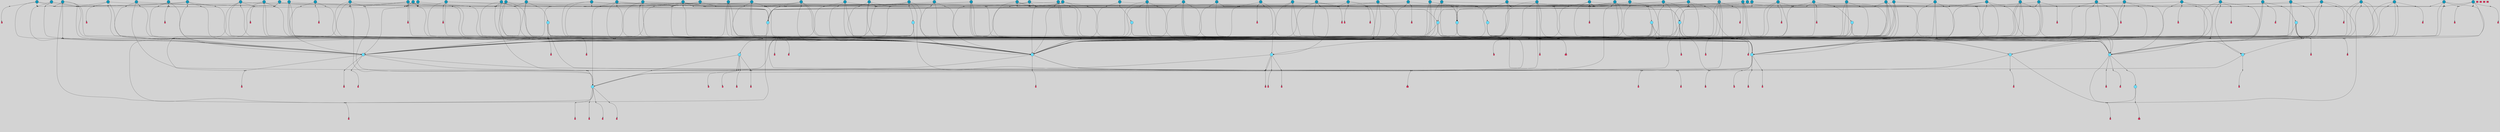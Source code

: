 // File exported with GEGELATI v1.3.1
// On the 2024-04-08 16:57:33
// With the File::TPGGraphDotExporter
digraph{
	graph[pad = "0.212, 0.055" bgcolor = lightgray]
	node[shape=circle style = filled label = ""]
		T3 [fillcolor="#66ddff"]
		T7 [fillcolor="#66ddff"]
		T9 [fillcolor="#66ddff"]
		T27 [fillcolor="#66ddff"]
		T82 [fillcolor="#66ddff"]
		T111 [fillcolor="#66ddff"]
		T129 [fillcolor="#66ddff"]
		T194 [fillcolor="#66ddff"]
		T319 [fillcolor="#66ddff"]
		T345 [fillcolor="#66ddff"]
		T350 [fillcolor="#66ddff"]
		T413 [fillcolor="#66ddff"]
		T459 [fillcolor="#66ddff"]
		T557 [fillcolor="#66ddff"]
		T562 [fillcolor="#66ddff"]
		T573 [fillcolor="#66ddff"]
		T592 [fillcolor="#1199bb"]
		T613 [fillcolor="#66ddff"]
		T624 [fillcolor="#66ddff"]
		T658 [fillcolor="#1199bb"]
		T659 [fillcolor="#1199bb"]
		T606 [fillcolor="#1199bb"]
		T687 [fillcolor="#1199bb"]
		T689 [fillcolor="#1199bb"]
		T691 [fillcolor="#1199bb"]
		T692 [fillcolor="#1199bb"]
		T695 [fillcolor="#66ddff"]
		T706 [fillcolor="#1199bb"]
		T707 [fillcolor="#1199bb"]
		T708 [fillcolor="#1199bb"]
		T709 [fillcolor="#1199bb"]
		T710 [fillcolor="#1199bb"]
		T711 [fillcolor="#1199bb"]
		T712 [fillcolor="#1199bb"]
		T713 [fillcolor="#1199bb"]
		T714 [fillcolor="#1199bb"]
		T715 [fillcolor="#1199bb"]
		T716 [fillcolor="#1199bb"]
		T718 [fillcolor="#1199bb"]
		T719 [fillcolor="#1199bb"]
		T747 [fillcolor="#1199bb"]
		T753 [fillcolor="#1199bb"]
		T754 [fillcolor="#1199bb"]
		T757 [fillcolor="#1199bb"]
		T759 [fillcolor="#1199bb"]
		T764 [fillcolor="#1199bb"]
		T767 [fillcolor="#66ddff"]
		T773 [fillcolor="#1199bb"]
		T777 [fillcolor="#1199bb"]
		T778 [fillcolor="#1199bb"]
		T780 [fillcolor="#1199bb"]
		T784 [fillcolor="#1199bb"]
		T790 [fillcolor="#1199bb"]
		T796 [fillcolor="#66ddff"]
		T800 [fillcolor="#1199bb"]
		T803 [fillcolor="#1199bb"]
		T804 [fillcolor="#1199bb"]
		T805 [fillcolor="#1199bb"]
		T806 [fillcolor="#1199bb"]
		T807 [fillcolor="#1199bb"]
		T808 [fillcolor="#1199bb"]
		T809 [fillcolor="#1199bb"]
		T810 [fillcolor="#1199bb"]
		T811 [fillcolor="#1199bb"]
		T812 [fillcolor="#1199bb"]
		T47 [fillcolor="#1199bb"]
		T813 [fillcolor="#1199bb"]
		T814 [fillcolor="#1199bb"]
		T815 [fillcolor="#1199bb"]
		T816 [fillcolor="#1199bb"]
		T817 [fillcolor="#1199bb"]
		T820 [fillcolor="#1199bb"]
		T674 [fillcolor="#1199bb"]
		T823 [fillcolor="#1199bb"]
		T824 [fillcolor="#1199bb"]
		T825 [fillcolor="#1199bb"]
		T826 [fillcolor="#1199bb"]
		T827 [fillcolor="#1199bb"]
		T829 [fillcolor="#1199bb"]
		T830 [fillcolor="#1199bb"]
		T831 [fillcolor="#1199bb"]
		T832 [fillcolor="#1199bb"]
		T833 [fillcolor="#1199bb"]
		T834 [fillcolor="#1199bb"]
		T836 [fillcolor="#1199bb"]
		T839 [fillcolor="#1199bb"]
		T840 [fillcolor="#1199bb"]
		T841 [fillcolor="#1199bb"]
		T842 [fillcolor="#1199bb"]
		T843 [fillcolor="#1199bb"]
		T844 [fillcolor="#1199bb"]
		T845 [fillcolor="#1199bb"]
		T846 [fillcolor="#1199bb"]
		T847 [fillcolor="#1199bb"]
		T848 [fillcolor="#1199bb"]
		T849 [fillcolor="#1199bb"]
		T850 [fillcolor="#1199bb"]
		T851 [fillcolor="#1199bb"]
		T852 [fillcolor="#1199bb"]
		T853 [fillcolor="#1199bb"]
		T854 [fillcolor="#1199bb"]
		P9743 [fillcolor="#cccccc" shape=point] //6|
		I9743 [shape=box style=invis label="6|1&2|6#1|7&#92;n10|7&2|0#1|5&#92;n9|4&0|1#2|2&#92;n8|6&0|0#1|0&#92;n"]
		P9743 -> I9743[style=invis]
		A6448 [fillcolor="#ff3366" shape=box margin=0.03 width=0 height=0 label="3"]
		T3 -> P9743 -> A6448
		P9744 [fillcolor="#cccccc" shape=point] //3|
		I9744 [shape=box style=invis label="7|6&2|4#0|2&#92;n10|3&2|7#1|4&#92;n11|6&0|4#0|1&#92;n7|1&0|0#2|6&#92;n7|6&0|3#2|6&#92;n4|0&2|6#0|1&#92;n4|4&2|5#0|2&#92;n4|6&0|4#2|7&#92;n10|0&2|3#1|5&#92;n2|6&0|5#0|2&#92;n1|0&2|3#0|7&#92;n1|6&2|0#0|5&#92;n6|2&0|1#0|7&#92;n9|2&0|3#2|7&#92;n5|3&0|6#0|6&#92;n1|7&2|5#2|3&#92;n8|1&2|7#0|6&#92;n1|0&2|5#2|1&#92;n7|1&2|2#2|5&#92;n7|4&2|6#0|3&#92;n"]
		P9744 -> I9744[style=invis]
		A6449 [fillcolor="#ff3366" shape=box margin=0.03 width=0 height=0 label="4"]
		T3 -> P9744 -> A6449
		P9745 [fillcolor="#cccccc" shape=point] //-3|
		I9745 [shape=box style=invis label="1|6&2|7#0|7&#92;n10|2&0|7#1|3&#92;n9|6&2|7#2|2&#92;n5|3&0|7#0|7&#92;n1|6&2|3#0|0&#92;n2|3&2|3#2|2&#92;n5|1&2|6#0|6&#92;n"]
		P9745 -> I9745[style=invis]
		A6450 [fillcolor="#ff3366" shape=box margin=0.03 width=0 height=0 label="7"]
		T7 -> P9745 -> A6450
		P9746 [fillcolor="#cccccc" shape=point] //5|
		I9746 [shape=box style=invis label="0|5&2|3#0|1&#92;n0|6&2|1#2|4&#92;n6|2&2|6#0|7&#92;n7|4&0|3#0|1&#92;n5|4&0|7#1|6&#92;n9|1&0|5#2|2&#92;n6|3&2|3#1|7&#92;n11|7&2|4#1|6&#92;n2|5&0|1#0|0&#92;n4|7&0|0#0|2&#92;n6|2&0|6#0|0&#92;n2|1&2|6#2|4&#92;n10|0&2|0#1|0&#92;n6|6&2|4#0|6&#92;n"]
		P9746 -> I9746[style=invis]
		A6451 [fillcolor="#ff3366" shape=box margin=0.03 width=0 height=0 label="8"]
		T7 -> P9746 -> A6451
		P9747 [fillcolor="#cccccc" shape=point] //-6|
		I9747 [shape=box style=invis label="11|1&0|7#2|0&#92;n10|4&0|1#1|0&#92;n4|3&2|4#2|1&#92;n0|5&2|0#0|0&#92;n6|1&0|0#0|3&#92;n8|2&2|0#0|4&#92;n11|4&2|0#1|6&#92;n7|0&2|6#2|3&#92;n5|3&2|6#2|0&#92;n2|0&2|0#0|4&#92;n"]
		P9747 -> I9747[style=invis]
		A6452 [fillcolor="#ff3366" shape=box margin=0.03 width=0 height=0 label="9"]
		T9 -> P9747 -> A6452
		P9748 [fillcolor="#cccccc" shape=point] //2|
		I9748 [shape=box style=invis label="6|3&2|7#1|4&#92;n8|6&0|0#2|5&#92;n2|1&0|2#0|3&#92;n8|7&0|6#0|4&#92;n2|1&2|0#0|1&#92;n0|0&2|2#2|3&#92;n6|6&0|7#2|1&#92;n6|1&0|7#2|6&#92;n5|4&2|7#0|4&#92;n0|3&0|4#2|0&#92;n11|0&2|0#2|5&#92;n4|5&2|5#2|4&#92;n5|7&0|6#0|4&#92;n9|7&2|5#0|3&#92;n5|4&2|1#0|3&#92;n5|3&0|1#1|7&#92;n0|4&0|3#2|5&#92;n"]
		P9748 -> I9748[style=invis]
		A6453 [fillcolor="#ff3366" shape=box margin=0.03 width=0 height=0 label="10"]
		T9 -> P9748 -> A6453
		P9749 [fillcolor="#cccccc" shape=point] //2|
		I9749 [shape=box style=invis label="9|1&2|3#0|1&#92;n5|2&2|0#2|4&#92;n3|6&2|5#2|7&#92;n7|0&2|5#0|4&#92;n1|2&0|3#0|5&#92;n7|3&2|7#0|0&#92;n"]
		P9749 -> I9749[style=invis]
		A6454 [fillcolor="#ff3366" shape=box margin=0.03 width=0 height=0 label="2"]
		T27 -> P9749 -> A6454
		P9750 [fillcolor="#cccccc" shape=point] //-6|
		I9750 [shape=box style=invis label="7|5&0|4#0|4&#92;n11|0&2|5#2|1&#92;n"]
		P9750 -> I9750[style=invis]
		A6455 [fillcolor="#ff3366" shape=box margin=0.03 width=0 height=0 label="3"]
		T27 -> P9750 -> A6455
		T27 -> P9744
		P9751 [fillcolor="#cccccc" shape=point] //0|
		I9751 [shape=box style=invis label="2|5&0|1#0|6&#92;n6|1&2|2#2|7&#92;n8|0&0|3#1|4&#92;n4|3&2|5#2|4&#92;n8|1&2|4#0|0&#92;n6|6&0|1#2|6&#92;n11|7&2|4#2|5&#92;n6|2&2|4#0|2&#92;n8|5&2|4#2|4&#92;n2|1&2|1#2|2&#92;n2|7&2|5#2|6&#92;n9|7&0|5#0|4&#92;n1|2&0|5#2|6&#92;n4|2&2|3#2|7&#92;n3|3&2|1#0|2&#92;n"]
		P9751 -> I9751[style=invis]
		A6456 [fillcolor="#ff3366" shape=box margin=0.03 width=0 height=0 label="5"]
		T27 -> P9751 -> A6456
		P9752 [fillcolor="#cccccc" shape=point] //0|
		I9752 [shape=box style=invis label="4|0&0|3#2|7&#92;n10|2&0|3#1|7&#92;n3|5&0|2#0|3&#92;n4|5&0|0#2|1&#92;n10|7&2|0#1|2&#92;n5|3&2|3#1|6&#92;n9|5&2|0#0|4&#92;n5|4&2|7#0|2&#92;n10|3&2|7#1|4&#92;n7|2&0|1#2|6&#92;n8|6&0|5#0|5&#92;n8|7&2|3#0|5&#92;n2|6&2|4#0|0&#92;n"]
		P9752 -> I9752[style=invis]
		A6457 [fillcolor="#ff3366" shape=box margin=0.03 width=0 height=0 label="5"]
		T27 -> P9752 -> A6457
		P9753 [fillcolor="#cccccc" shape=point] //6|
		I9753 [shape=box style=invis label="7|0&2|5#1|2&#92;n10|6&2|1#1|3&#92;n7|5&0|2#0|7&#92;n10|7&0|1#1|5&#92;n4|6&2|5#0|5&#92;n4|4&0|7#2|7&#92;n"]
		P9753 -> I9753[style=invis]
		A6458 [fillcolor="#ff3366" shape=box margin=0.03 width=0 height=0 label="7"]
		T82 -> P9753 -> A6458
		P9754 [fillcolor="#cccccc" shape=point] //6|
		I9754 [shape=box style=invis label="0|5&2|3#0|1&#92;n0|6&2|1#2|4&#92;n9|1&0|5#2|2&#92;n7|4&0|3#0|1&#92;n5|4&0|7#1|6&#92;n2|5&0|1#0|0&#92;n6|3&2|3#1|7&#92;n11|7&2|4#1|6&#92;n6|2&2|6#0|1&#92;n4|7&0|0#0|2&#92;n6|2&0|6#0|0&#92;n9|1&2|6#2|4&#92;n10|0&2|0#1|0&#92;n6|6&2|4#0|6&#92;n"]
		P9754 -> I9754[style=invis]
		A6459 [fillcolor="#ff3366" shape=box margin=0.03 width=0 height=0 label="8"]
		T82 -> P9754 -> A6459
		T82 -> P9747
		P9755 [fillcolor="#cccccc" shape=point] //-5|
		I9755 [shape=box style=invis label="0|0&2|3#0|2&#92;n10|5&0|6#1|3&#92;n7|3&0|6#2|3&#92;n3|4&0|6#0|6&#92;n10|5&0|2#1|1&#92;n5|0&0|1#0|3&#92;n6|6&2|5#1|5&#92;n7|4&0|2#1|7&#92;n5|7&0|1#2|5&#92;n1|5&0|0#0|3&#92;n7|5&2|1#2|6&#92;n9|0&0|2#0|0&#92;n4|0&2|4#0|0&#92;n4|6&0|0#2|3&#92;n3|1&0|6#2|5&#92;n7|7&2|1#2|3&#92;n9|4&2|2#0|6&#92;n"]
		P9755 -> I9755[style=invis]
		T111 -> P9755 -> T9
		P9756 [fillcolor="#cccccc" shape=point] //7|
		I9756 [shape=box style=invis label="7|4&2|1#2|0&#92;n4|1&2|4#2|3&#92;n5|0&2|0#2|2&#92;n6|1&2|4#2|6&#92;n"]
		P9756 -> I9756[style=invis]
		A6460 [fillcolor="#ff3366" shape=box margin=0.03 width=0 height=0 label="9"]
		T111 -> P9756 -> A6460
		P9757 [fillcolor="#cccccc" shape=point] //2|
		I9757 [shape=box style=invis label="3|0&2|0#0|1&#92;n11|2&0|7#1|6&#92;n8|7&2|4#0|5&#92;n5|3&0|2#2|6&#92;n4|4&2|4#2|6&#92;n3|0&0|7#0|1&#92;n2|7&2|2#2|5&#92;n9|3&2|6#2|7&#92;n7|7&0|0#0|4&#92;n6|1&2|4#1|3&#92;n5|4&2|0#1|6&#92;n1|3&0|7#0|4&#92;n"]
		P9757 -> I9757[style=invis]
		A6461 [fillcolor="#ff3366" shape=box margin=0.03 width=0 height=0 label="7"]
		T111 -> P9757 -> A6461
		T111 -> P9747
		P9758 [fillcolor="#cccccc" shape=point] //8|
		I9758 [shape=box style=invis label="9|0&0|1#2|0&#92;n10|1&2|5#1|4&#92;n8|2&2|6#0|4&#92;n2|4&2|5#2|3&#92;n4|2&2|2#0|2&#92;n7|5&0|2#0|0&#92;n8|2&2|1#1|3&#92;n8|7&0|7#2|1&#92;n1|1&0|0#0|7&#92;n5|6&2|5#1|0&#92;n6|6&2|5#0|0&#92;n11|4&0|3#2|6&#92;n4|2&2|4#0|7&#92;n5|6&0|1#2|0&#92;n11|3&0|2#0|7&#92;n"]
		P9758 -> I9758[style=invis]
		A6462 [fillcolor="#ff3366" shape=box margin=0.03 width=0 height=0 label="6"]
		T129 -> P9758 -> A6462
		P9759 [fillcolor="#cccccc" shape=point] //5|
		I9759 [shape=box style=invis label="3|0&2|0#0|1&#92;n3|0&0|7#0|1&#92;n5|3&0|2#2|6&#92;n4|4&2|4#2|6&#92;n11|2&0|7#1|6&#92;n2|7&2|2#2|5&#92;n9|3&2|6#2|7&#92;n7|7&0|0#0|4&#92;n6|1&2|4#2|3&#92;n5|4&2|0#1|6&#92;n1|3&0|7#0|4&#92;n"]
		P9759 -> I9759[style=invis]
		A6463 [fillcolor="#ff3366" shape=box margin=0.03 width=0 height=0 label="7"]
		T129 -> P9759 -> A6463
		P9760 [fillcolor="#cccccc" shape=point] //10|
		I9760 [shape=box style=invis label="4|5&2|7#2|1&#92;n1|7&2|3#0|6&#92;n3|5&2|2#0|3&#92;n10|3&0|7#1|4&#92;n7|1&0|4#2|6&#92;n10|2&0|3#1|7&#92;n9|5&2|0#0|4&#92;n4|0&0|3#2|7&#92;n11|4&2|6#1|2&#92;n5|4&2|7#0|2&#92;n2|6&2|4#0|0&#92;n6|5&0|7#2|1&#92;n5|3&2|3#1|6&#92;n10|7&2|0#1|2&#92;n"]
		P9760 -> I9760[style=invis]
		A6464 [fillcolor="#ff3366" shape=box margin=0.03 width=0 height=0 label="5"]
		T129 -> P9760 -> A6464
		P9761 [fillcolor="#cccccc" shape=point] //5|
		I9761 [shape=box style=invis label="9|4&2|3#1|3&#92;n0|4&2|4#0|5&#92;n6|1&2|6#2|5&#92;n4|0&0|5#2|0&#92;n"]
		P9761 -> I9761[style=invis]
		A6465 [fillcolor="#ff3366" shape=box margin=0.03 width=0 height=0 label="7"]
		T129 -> P9761 -> A6465
		P9762 [fillcolor="#cccccc" shape=point] //6|
		I9762 [shape=box style=invis label="9|4&2|7#0|6&#92;n8|4&0|1#1|0&#92;n1|3&0|0#2|1&#92;n2|4&0|6#2|2&#92;n5|1&2|5#0|7&#92;n3|0&0|3#2|6&#92;n2|2&2|6#0|2&#92;n8|4&0|4#2|2&#92;n5|1&2|4#0|3&#92;n9|4&0|6#0|6&#92;n5|0&2|2#1|5&#92;n11|7&0|0#1|1&#92;n0|4&0|3#0|3&#92;n7|7&2|4#2|5&#92;n1|5&0|1#2|1&#92;n"]
		P9762 -> I9762[style=invis]
		A6466 [fillcolor="#ff3366" shape=box margin=0.03 width=0 height=0 label="1"]
		T129 -> P9762 -> A6466
		P9763 [fillcolor="#cccccc" shape=point] //5|
		I9763 [shape=box style=invis label="3|0&2|0#2|1&#92;n3|0&0|7#0|1&#92;n5|3&0|2#2|6&#92;n4|4&2|4#2|6&#92;n5|4&2|0#1|6&#92;n2|7&2|2#2|5&#92;n1|3&0|7#0|4&#92;n11|6&2|2#0|7&#92;n7|7&0|0#0|4&#92;n6|1&2|4#2|3&#92;n11|0&0|7#1|6&#92;n9|3&2|6#2|7&#92;n"]
		P9763 -> I9763[style=invis]
		A6467 [fillcolor="#ff3366" shape=box margin=0.03 width=0 height=0 label="7"]
		T194 -> P9763 -> A6467
		P9764 [fillcolor="#cccccc" shape=point] //4|
		I9764 [shape=box style=invis label="7|1&0|6#0|1&#92;n6|7&2|7#1|7&#92;n10|1&2|1#1|1&#92;n9|6&2|2#1|4&#92;n4|7&0|4#2|2&#92;n9|6&0|5#1|1&#92;n10|0&2|6#1|6&#92;n5|1&0|1#2|3&#92;n10|1&0|5#1|0&#92;n3|4&2|3#0|0&#92;n8|2&0|5#2|4&#92;n1|6&2|0#0|0&#92;n2|3&0|1#2|6&#92;n5|2&2|2#1|6&#92;n2|2&0|1#2|1&#92;n3|1&2|7#0|3&#92;n6|7&2|3#0|4&#92;n"]
		P9764 -> I9764[style=invis]
		A6468 [fillcolor="#ff3366" shape=box margin=0.03 width=0 height=0 label="10"]
		T194 -> P9764 -> A6468
		P9765 [fillcolor="#cccccc" shape=point] //-4|
		I9765 [shape=box style=invis label="0|4&0|0#2|7&#92;n8|5&2|4#2|4&#92;n4|3&2|5#2|4&#92;n11|7&2|2#2|5&#92;n6|5&2|2#2|7&#92;n3|2&0|7#0|7&#92;n3|3&2|1#0|3&#92;n2|6&0|3#2|5&#92;n0|1&2|6#2|2&#92;n8|2&0|0#1|6&#92;n0|7&0|5#0|4&#92;n9|5&0|3#2|7&#92;n2|7&2|5#2|6&#92;n9|0&2|0#0|1&#92;n1|2&2|4#0|2&#92;n"]
		P9765 -> I9765[style=invis]
		T194 -> P9765 -> T27
		P9766 [fillcolor="#cccccc" shape=point] //7|
		I9766 [shape=box style=invis label="7|4&2|7#0|4&#92;n4|6&0|1#2|5&#92;n2|1&2|3#0|0&#92;n4|3&2|0#0|1&#92;n0|0&2|7#2|7&#92;n7|7&0|5#2|3&#92;n5|0&2|1#2|2&#92;n10|0&0|4#1|2&#92;n4|4&0|7#0|0&#92;n6|7&0|2#0|1&#92;n1|4&2|5#0|4&#92;n"]
		P9766 -> I9766[style=invis]
		A6469 [fillcolor="#ff3366" shape=box margin=0.03 width=0 height=0 label="0"]
		T194 -> P9766 -> A6469
		P9767 [fillcolor="#cccccc" shape=point] //9|
		I9767 [shape=box style=invis label="11|0&2|0#1|1&#92;n3|6&0|6#0|0&#92;n1|4&0|0#2|4&#92;n7|5&2|2#1|3&#92;n11|7&2|6#1|7&#92;n5|2&0|6#1|5&#92;n9|5&0|6#0|3&#92;n2|2&2|7#0|5&#92;n9|3&2|2#2|0&#92;n11|0&2|7#0|1&#92;n1|1&2|0#0|1&#92;n6|6&0|6#1|2&#92;n9|7&0|1#0|3&#92;n2|0&2|4#2|5&#92;n2|4&2|2#0|0&#92;n6|1&2|1#1|7&#92;n10|7&2|5#1|6&#92;n11|5&2|7#2|4&#92;n"]
		P9767 -> I9767[style=invis]
		A6470 [fillcolor="#ff3366" shape=box margin=0.03 width=0 height=0 label="1"]
		T319 -> P9767 -> A6470
		T319 -> P9761
		P9768 [fillcolor="#cccccc" shape=point] //9|
		I9768 [shape=box style=invis label="9|6&2|0#1|3&#92;n7|1&0|3#0|4&#92;n9|6&2|0#0|1&#92;n1|5&0|0#0|5&#92;n8|6&2|4#0|0&#92;n7|4&2|4#0|7&#92;n6|0&2|4#2|0&#92;n7|7&2|4#2|2&#92;n"]
		P9768 -> I9768[style=invis]
		A6471 [fillcolor="#ff3366" shape=box margin=0.03 width=0 height=0 label="5"]
		T319 -> P9768 -> A6471
		T319 -> P9765
		P9769 [fillcolor="#cccccc" shape=point] //-4|
		I9769 [shape=box style=invis label="11|3&0|7#1|7&#92;n11|7&0|7#2|7&#92;n5|3&0|3#2|0&#92;n0|1&2|2#0|4&#92;n0|0&0|4#2|5&#92;n6|3&2|1#2|3&#92;n11|7&0|0#0|4&#92;n0|0&0|0#0|2&#92;n1|1&0|4#0|3&#92;n6|5&2|7#1|2&#92;n6|6&0|3#2|7&#92;n6|2&0|4#0|0&#92;n5|5&2|6#0|5&#92;n"]
		P9769 -> I9769[style=invis]
		A6472 [fillcolor="#ff3366" shape=box margin=0.03 width=0 height=0 label="8"]
		T319 -> P9769 -> A6472
		T345 -> P9746
		P9770 [fillcolor="#cccccc" shape=point] //10|
		I9770 [shape=box style=invis label="8|6&0|0#1|2&#92;n4|3&0|3#0|3&#92;n10|7&2|0#1|5&#92;n7|0&2|6#2|2&#92;n9|2&0|4#0|7&#92;n2|7&2|1#0|4&#92;n"]
		P9770 -> I9770[style=invis]
		A6473 [fillcolor="#ff3366" shape=box margin=0.03 width=0 height=0 label="3"]
		T345 -> P9770 -> A6473
		P9771 [fillcolor="#cccccc" shape=point] //4|
		I9771 [shape=box style=invis label="11|1&0|7#2|0&#92;n0|7&2|2#2|0&#92;n4|3&2|4#2|1&#92;n0|5&2|0#0|6&#92;n6|1&0|0#0|3&#92;n8|2&2|0#0|4&#92;n7|0&2|6#2|3&#92;n10|4&0|1#1|0&#92;n5|3&2|6#2|0&#92;n2|0&2|0#0|4&#92;n"]
		P9771 -> I9771[style=invis]
		T345 -> P9771 -> T27
		P9772 [fillcolor="#cccccc" shape=point] //-9|
		I9772 [shape=box style=invis label="2|0&2|0#2|1&#92;n4|4&2|4#2|6&#92;n9|1&0|3#1|7&#92;n5|3&0|2#2|6&#92;n2|7&2|2#2|5&#92;n5|4&2|0#1|6&#92;n3|0&0|7#0|1&#92;n1|3&0|7#0|4&#92;n11|6&2|2#0|7&#92;n7|7&0|0#0|4&#92;n11|0&0|7#1|6&#92;n9|3&2|6#2|7&#92;n"]
		P9772 -> I9772[style=invis]
		A6474 [fillcolor="#ff3366" shape=box margin=0.03 width=0 height=0 label="7"]
		T345 -> P9772 -> A6474
		P9773 [fillcolor="#cccccc" shape=point] //-8|
		I9773 [shape=box style=invis label="0|5&2|3#0|1&#92;n0|6&2|1#2|4&#92;n4|7&0|0#0|2&#92;n7|4&0|3#2|1&#92;n10|2&0|7#1|4&#92;n5|4&0|7#1|6&#92;n6|3&2|3#1|7&#92;n11|7&2|4#1|6&#92;n2|5&0|1#0|0&#92;n6|2&2|6#0|7&#92;n6|2&0|6#0|0&#92;n2|1&2|6#2|4&#92;n10|0&2|0#1|0&#92;n6|6&2|4#0|6&#92;n"]
		P9773 -> I9773[style=invis]
		A6475 [fillcolor="#ff3366" shape=box margin=0.03 width=0 height=0 label="8"]
		T345 -> P9773 -> A6475
		T350 -> P9765
		T350 -> P9766
		P9774 [fillcolor="#cccccc" shape=point] //3|
		I9774 [shape=box style=invis label="5|4&2|7#0|1&#92;n0|6&0|6#2|2&#92;n9|5&2|2#2|0&#92;n3|6&2|7#0|2&#92;n3|5&0|0#0|6&#92;n2|6&0|6#2|2&#92;n2|6&2|2#0|0&#92;n5|1&0|4#0|5&#92;n2|6&0|5#2|5&#92;n1|0&0|7#2|2&#92;n4|7&0|6#2|4&#92;n7|3&0|6#2|5&#92;n1|1&0|1#0|3&#92;n"]
		P9774 -> I9774[style=invis]
		A6476 [fillcolor="#ff3366" shape=box margin=0.03 width=0 height=0 label="1"]
		T350 -> P9774 -> A6476
		P9775 [fillcolor="#cccccc" shape=point] //-2|
		I9775 [shape=box style=invis label="2|0&2|3#2|5&#92;n10|3&2|7#1|4&#92;n8|1&2|7#0|6&#92;n7|6&0|3#2|6&#92;n4|0&2|6#0|1&#92;n4|4&2|5#0|2&#92;n4|6&0|2#2|7&#92;n7|6&2|4#0|2&#92;n11|7&2|7#0|3&#92;n6|6&0|3#0|6&#92;n1|6&2|0#0|5&#92;n11|6&0|4#0|1&#92;n2|6&0|5#0|2&#92;n6|2&0|1#0|7&#92;n9|2&0|3#2|7&#92;n5|3&0|6#0|6&#92;n7|1&2|2#2|5&#92;n1|0&2|3#0|7&#92;n1|0&2|5#0|1&#92;n3|4&2|6#0|3&#92;n"]
		P9775 -> I9775[style=invis]
		A6477 [fillcolor="#ff3366" shape=box margin=0.03 width=0 height=0 label="4"]
		T350 -> P9775 -> A6477
		T350 -> P9766
		P9776 [fillcolor="#cccccc" shape=point] //-4|
		I9776 [shape=box style=invis label="1|5&2|1#2|4&#92;n3|0&2|3#2|6&#92;n0|3&0|0#0|1&#92;n8|6&2|5#1|5&#92;n9|7&2|5#2|0&#92;n4|1&0|7#2|2&#92;n4|2&0|3#0|0&#92;n"]
		P9776 -> I9776[style=invis]
		A6478 [fillcolor="#ff3366" shape=box margin=0.03 width=0 height=0 label="2"]
		T413 -> P9776 -> A6478
		T413 -> P9754
		P9777 [fillcolor="#cccccc" shape=point] //-4|
		I9777 [shape=box style=invis label="7|5&2|2#0|7&#92;n9|6&2|3#0|3&#92;n10|6&2|1#1|0&#92;n8|0&0|5#1|3&#92;n7|5&0|5#1|5&#92;n5|1&2|5#2|1&#92;n"]
		P9777 -> I9777[style=invis]
		A6479 [fillcolor="#ff3366" shape=box margin=0.03 width=0 height=0 label="7"]
		T413 -> P9777 -> A6479
		T413 -> P9764
		P9778 [fillcolor="#cccccc" shape=point] //-5|
		I9778 [shape=box style=invis label="7|7&2|4#0|6&#92;n8|5&2|1#0|3&#92;n0|0&0|0#2|7&#92;n2|2&0|5#2|4&#92;n1|0&2|5#0|2&#92;n11|1&2|3#0|5&#92;n2|7&2|0#2|3&#92;n9|4&2|7#1|2&#92;n5|5&0|7#0|5&#92;n"]
		P9778 -> I9778[style=invis]
		T413 -> P9778 -> T319
		T459 -> P9776
		T459 -> P9777
		T459 -> P9764
		T459 -> P9778
		P9779 [fillcolor="#cccccc" shape=point] //8|
		I9779 [shape=box style=invis label="6|5&2|5#0|4&#92;n9|0&0|5#0|7&#92;n2|6&0|4#2|4&#92;n7|1&0|3#0|2&#92;n1|4&2|4#0|3&#92;n3|2&2|2#0|3&#92;n"]
		P9779 -> I9779[style=invis]
		T459 -> P9779 -> T350
		T557 -> P9778
		T557 -> P9743
		T557 -> P9764
		P9780 [fillcolor="#cccccc" shape=point] //4|
		I9780 [shape=box style=invis label="7|1&0|6#0|1&#92;n5|2&2|5#1|6&#92;n10|1&2|1#1|1&#92;n9|6&2|2#1|4&#92;n4|7&0|4#2|2&#92;n9|6&0|4#1|1&#92;n10|0&2|6#1|6&#92;n5|1&0|1#2|3&#92;n1|6&2|0#0|1&#92;n8|2&0|5#2|4&#92;n3|4&2|3#0|0&#92;n10|1&0|5#1|0&#92;n2|2&0|1#2|1&#92;n3|1&2|7#0|3&#92;n"]
		P9780 -> I9780[style=invis]
		A6480 [fillcolor="#ff3366" shape=box margin=0.03 width=0 height=0 label="10"]
		T557 -> P9780 -> A6480
		P9781 [fillcolor="#cccccc" shape=point] //1|
		I9781 [shape=box style=invis label="10|5&2|0#1|7&#92;n9|2&2|7#2|2&#92;n9|0&2|5#2|1&#92;n"]
		P9781 -> I9781[style=invis]
		A6481 [fillcolor="#ff3366" shape=box margin=0.03 width=0 height=0 label="3"]
		T557 -> P9781 -> A6481
		P9782 [fillcolor="#cccccc" shape=point] //0|
		I9782 [shape=box style=invis label="4|3&0|6#0|3&#92;n5|7&2|3#2|2&#92;n5|6&0|7#1|2&#92;n1|4&2|6#0|3&#92;n11|1&0|4#2|6&#92;n9|5&2|4#1|4&#92;n2|4&0|5#0|7&#92;n10|0&0|6#1|2&#92;n3|1&0|6#0|2&#92;n2|7&2|7#2|6&#92;n5|2&0|5#1|5&#92;n10|4&2|5#1|7&#92;n10|6&2|0#1|4&#92;n8|4&2|1#2|5&#92;n4|0&0|4#2|4&#92;n4|5&2|7#0|6&#92;n11|5&2|6#2|3&#92;n0|3&0|5#0|1&#92;n"]
		P9782 -> I9782[style=invis]
		T562 -> P9782 -> T111
		P9783 [fillcolor="#cccccc" shape=point] //9|
		I9783 [shape=box style=invis label="8|0&0|5#0|1&#92;n0|6&2|0#0|7&#92;n5|7&0|1#1|4&#92;n5|1&0|6#2|7&#92;n11|3&0|7#1|6&#92;n10|2&2|5#1|6&#92;n10|0&0|3#1|4&#92;n0|0&2|5#0|7&#92;n0|0&2|5#0|1&#92;n0|4&2|2#2|3&#92;n11|7&2|5#0|5&#92;n"]
		P9783 -> I9783[style=invis]
		T562 -> P9783 -> T7
		P9784 [fillcolor="#cccccc" shape=point] //8|
		I9784 [shape=box style=invis label="4|3&0|6#0|5&#92;n2|6&0|6#2|1&#92;n9|3&2|2#0|5&#92;n3|0&2|6#0|3&#92;n9|7&0|5#1|4&#92;n"]
		P9784 -> I9784[style=invis]
		T562 -> P9784 -> T194
		P9785 [fillcolor="#cccccc" shape=point] //10|
		I9785 [shape=box style=invis label="11|1&0|6#1|0&#92;n6|0&0|1#1|1&#92;n"]
		P9785 -> I9785[style=invis]
		A6482 [fillcolor="#ff3366" shape=box margin=0.03 width=0 height=0 label="3"]
		T573 -> P9785 -> A6482
		P9786 [fillcolor="#cccccc" shape=point] //0|
		I9786 [shape=box style=invis label="4|3&0|6#0|3&#92;n5|7&2|3#2|2&#92;n1|4&2|6#0|3&#92;n11|1&0|4#2|6&#92;n9|6&2|4#1|4&#92;n2|4&0|5#0|7&#92;n10|0&0|6#1|2&#92;n3|1&0|6#0|2&#92;n2|7&2|7#2|6&#92;n5|2&0|5#1|5&#92;n10|4&2|5#1|7&#92;n10|6&2|0#1|4&#92;n8|4&2|1#2|5&#92;n1|4&2|7#2|0&#92;n4|0&0|4#2|4&#92;n4|5&2|7#0|6&#92;n11|5&2|6#2|3&#92;n0|3&0|5#0|1&#92;n"]
		P9786 -> I9786[style=invis]
		T573 -> P9786 -> T111
		P9787 [fillcolor="#cccccc" shape=point] //-7|
		I9787 [shape=box style=invis label="8|0&0|5#0|1&#92;n11|3&0|7#1|6&#92;n5|1&0|6#2|7&#92;n5|7&0|1#1|4&#92;n0|6&2|0#0|7&#92;n10|2&2|5#1|6&#92;n0|0&2|1#0|7&#92;n0|0&2|5#0|1&#92;n0|3&2|2#2|3&#92;n9|3&0|5#0|6&#92;n"]
		P9787 -> I9787[style=invis]
		T573 -> P9787 -> T7
		T573 -> P9782
		P9788 [fillcolor="#cccccc" shape=point] //-6|
		I9788 [shape=box style=invis label="4|3&2|4#2|1&#92;n3|3&0|1#2|0&#92;n8|1&2|6#0|4&#92;n6|1&0|0#0|3&#92;n2|0&2|0#0|4&#92;n9|6&2|6#1|0&#92;n3|1&2|3#2|6&#92;n6|0&2|0#0|1&#92;n5|3&2|7#2|0&#92;n4|1&2|4#2|4&#92;n7|7&2|3#1|4&#92;n4|1&0|2#0|0&#92;n7|6&0|5#1|7&#92;n"]
		P9788 -> I9788[style=invis]
		A6483 [fillcolor="#ff3366" shape=box margin=0.03 width=0 height=0 label="9"]
		T573 -> P9788 -> A6483
		T592 -> P9778
		T592 -> P9764
		T592 -> P9780
		T592 -> P9781
		P9789 [fillcolor="#cccccc" shape=point] //-6|
		I9789 [shape=box style=invis label="0|3&2|3#2|0&#92;n3|7&2|2#2|6&#92;n11|5&2|6#0|2&#92;n5|5&2|6#2|0&#92;n3|0&0|6#0|3&#92;n4|7&0|7#2|7&#92;n7|2&2|5#1|5&#92;n9|4&2|3#1|5&#92;n2|5&2|7#2|4&#92;n1|2&0|5#0|1&#92;n5|4&2|4#1|3&#92;n7|0&0|7#1|1&#92;n9|3&0|6#1|4&#92;n"]
		P9789 -> I9789[style=invis]
		A6484 [fillcolor="#ff3366" shape=box margin=0.03 width=0 height=0 label="5"]
		T592 -> P9789 -> A6484
		P9790 [fillcolor="#cccccc" shape=point] //4|
		I9790 [shape=box style=invis label="0|5&2|3#0|1&#92;n0|6&2|1#0|4&#92;n6|6&2|4#0|6&#92;n4|4&0|6#0|3&#92;n10|0&2|0#1|5&#92;n2|5&0|1#0|0&#92;n7|4&0|3#0|1&#92;n11|7&2|4#1|6&#92;n1|1&0|5#2|2&#92;n6|2&2|6#0|1&#92;n1|2&0|6#0|0&#92;n9|3&2|0#0|0&#92;n9|2&2|6#2|4&#92;n7|4&0|0#2|1&#92;n6|3&2|3#1|7&#92;n0|0&2|4#2|5&#92;n"]
		P9790 -> I9790[style=invis]
		A6485 [fillcolor="#ff3366" shape=box margin=0.03 width=0 height=0 label="8"]
		T613 -> P9790 -> A6485
		T613 -> P9777
		P9791 [fillcolor="#cccccc" shape=point] //2|
		I9791 [shape=box style=invis label="7|7&2|4#0|6&#92;n8|5&2|1#0|3&#92;n9|7&2|2#2|2&#92;n0|0&0|0#2|7&#92;n1|0&2|5#0|2&#92;n2|2&0|5#2|4&#92;n11|1&2|3#0|5&#92;n2|7&2|1#2|3&#92;n9|4&2|7#1|2&#92;n5|0&0|7#0|5&#92;n"]
		P9791 -> I9791[style=invis]
		T613 -> P9791 -> T319
		T613 -> P9760
		P9792 [fillcolor="#cccccc" shape=point] //8|
		I9792 [shape=box style=invis label="11|4&2|0#1|6&#92;n4|3&0|6#0|5&#92;n3|0&2|6#0|3&#92;n9|3&2|5#0|5&#92;n2|6&0|6#2|1&#92;n9|7&0|5#1|4&#92;n"]
		P9792 -> I9792[style=invis]
		T613 -> P9792 -> T194
		P9793 [fillcolor="#cccccc" shape=point] //-5|
		I9793 [shape=box style=invis label="7|7&2|4#0|6&#92;n8|5&2|1#0|3&#92;n2|2&0|7#2|4&#92;n0|0&0|0#2|7&#92;n1|0&2|5#0|2&#92;n11|1&2|3#0|5&#92;n9|4&2|7#1|2&#92;n5|5&0|7#0|5&#92;n"]
		P9793 -> I9793[style=invis]
		T624 -> P9793 -> T319
		P9794 [fillcolor="#cccccc" shape=point] //-8|
		I9794 [shape=box style=invis label="2|3&0|0#0|3&#92;n10|7&2|7#1|0&#92;n5|0&2|0#2|3&#92;n9|3&0|3#2|3&#92;n3|2&0|3#0|5&#92;n4|2&2|6#2|1&#92;n"]
		P9794 -> I9794[style=invis]
		T624 -> P9794 -> T111
		P9795 [fillcolor="#cccccc" shape=point] //-1|
		I9795 [shape=box style=invis label="3|7&0|2#0|3&#92;n2|1&0|7#2|3&#92;n0|0&0|3#2|7&#92;n4|5&2|0#2|1&#92;n0|5&0|5#2|6&#92;n5|4&2|7#0|2&#92;n9|5&2|0#0|4&#92;n8|6&2|3#0|5&#92;n10|3&2|7#1|4&#92;n6|3&0|5#0|0&#92;n5|3&2|3#1|6&#92;n8|4&0|5#0|5&#92;n2|5&2|3#0|0&#92;n10|3&0|3#1|7&#92;n6|0&0|4#2|1&#92;n"]
		P9795 -> I9795[style=invis]
		A6486 [fillcolor="#ff3366" shape=box margin=0.03 width=0 height=0 label="5"]
		T624 -> P9795 -> A6486
		P9796 [fillcolor="#cccccc" shape=point] //-6|
		I9796 [shape=box style=invis label="3|5&0|0#0|2&#92;n6|6&2|1#2|6&#92;n4|6&0|1#2|5&#92;n7|1&0|6#1|3&#92;n11|1&2|4#0|5&#92;n1|2&0|1#2|3&#92;n4|3&0|5#2|4&#92;n4|0&0|5#2|0&#92;n8|5&2|4#2|4&#92;n2|4&0|1#0|6&#92;n5|1&2|4#0|0&#92;n3|3&2|1#0|2&#92;n9|7&0|5#0|4&#92;n2|2&0|6#2|0&#92;n7|1&2|2#2|2&#92;n"]
		P9796 -> I9796[style=invis]
		A6487 [fillcolor="#ff3366" shape=box margin=0.03 width=0 height=0 label="5"]
		T624 -> P9796 -> A6487
		P9797 [fillcolor="#cccccc" shape=point] //-7|
		I9797 [shape=box style=invis label="6|3&0|1#1|5&#92;n11|1&2|6#1|2&#92;n4|3&0|3#0|0&#92;n1|3&2|4#2|2&#92;n6|4&2|2#0|7&#92;n4|2&2|7#2|5&#92;n1|2&0|3#2|3&#92;n7|3&0|3#2|7&#92;n8|0&2|6#2|7&#92;n4|3&2|7#2|6&#92;n9|6&2|6#2|6&#92;n9|0&0|2#1|3&#92;n"]
		P9797 -> I9797[style=invis]
		A6488 [fillcolor="#ff3366" shape=box margin=0.03 width=0 height=0 label="3"]
		T624 -> P9797 -> A6488
		P9798 [fillcolor="#cccccc" shape=point] //4|
		I9798 [shape=box style=invis label="0|5&2|3#0|1&#92;n0|6&2|1#2|4&#92;n6|2&2|6#0|7&#92;n9|1&2|5#2|2&#92;n7|4&0|3#0|1&#92;n11|7&2|4#1|6&#92;n9|0&2|7#1|1&#92;n5|4&0|7#1|6&#92;n2|5&0|1#0|0&#92;n4|7&0|0#0|2&#92;n6|2&0|6#0|0&#92;n2|1&2|6#2|4&#92;n10|0&0|0#1|0&#92;n2|7&2|6#0|3&#92;n6|6&2|4#0|6&#92;n"]
		P9798 -> I9798[style=invis]
		T658 -> P9798 -> T129
		T658 -> P9792
		T658 -> P9778
		P9799 [fillcolor="#cccccc" shape=point] //8|
		I9799 [shape=box style=invis label="8|3&0|6#2|6&#92;n8|0&2|1#2|1&#92;n9|4&0|1#1|7&#92;n3|2&0|5#2|4&#92;n1|2&2|0#0|0&#92;n"]
		P9799 -> I9799[style=invis]
		T658 -> P9799 -> T111
		P9800 [fillcolor="#cccccc" shape=point] //1|
		I9800 [shape=box style=invis label="0|2&0|4#2|6&#92;n2|0&0|5#2|7&#92;n10|5&2|3#1|0&#92;n3|1&0|3#2|2&#92;n1|1&0|2#0|2&#92;n5|6&2|0#0|1&#92;n11|0&2|1#0|6&#92;n1|3&0|1#2|4&#92;n7|4&2|6#1|2&#92;n0|3&0|3#0|6&#92;n11|0&2|5#1|0&#92;n10|0&0|3#1|7&#92;n8|6&0|2#0|3&#92;n10|5&2|6#1|1&#92;n6|4&0|4#2|2&#92;n2|6&0|5#2|4&#92;n"]
		P9800 -> I9800[style=invis]
		T658 -> P9800 -> T3
		T659 -> P9798
		P9801 [fillcolor="#cccccc" shape=point] //-4|
		I9801 [shape=box style=invis label="11|4&2|0#1|6&#92;n6|7&2|6#2|3&#92;n4|0&0|6#0|5&#92;n3|0&2|6#0|3&#92;n9|3&2|5#0|5&#92;n2|6&0|6#2|1&#92;n9|7&0|5#1|4&#92;n"]
		P9801 -> I9801[style=invis]
		T659 -> P9801 -> T194
		T659 -> P9792
		T606 -> P9791
		T606 -> P9792
		P9802 [fillcolor="#cccccc" shape=point] //9|
		I9802 [shape=box style=invis label="0|6&0|5#2|6&#92;n11|2&2|3#1|5&#92;n11|6&0|5#0|6&#92;n0|2&0|4#2|6&#92;n10|6&2|5#1|6&#92;n9|1&2|1#0|5&#92;n9|3&0|1#1|7&#92;n9|0&0|3#2|3&#92;n10|3&2|2#1|1&#92;n2|4&2|1#2|4&#92;n1|5&0|1#2|6&#92;n0|7&0|3#2|0&#92;n9|5&0|3#0|0&#92;n0|7&0|3#2|1&#92;n6|5&2|1#0|3&#92;n11|7&2|6#1|6&#92;n2|7&2|1#0|2&#92;n"]
		P9802 -> I9802[style=invis]
		T606 -> P9802 -> T3
		T606 -> P9744
		T606 -> P9793
		T687 -> P9798
		T687 -> P9792
		P9803 [fillcolor="#cccccc" shape=point] //-8|
		I9803 [shape=box style=invis label="6|0&2|1#2|4&#92;n1|3&2|6#0|2&#92;n0|5&2|1#2|7&#92;n7|7&2|3#0|6&#92;n9|1&2|3#0|0&#92;n0|0&0|6#2|1&#92;n11|2&2|4#2|0&#92;n1|6&0|4#2|4&#92;n5|2&0|2#1|1&#92;n7|4&0|6#2|3&#92;n"]
		P9803 -> I9803[style=invis]
		A6489 [fillcolor="#ff3366" shape=box margin=0.03 width=0 height=0 label="0"]
		T687 -> P9803 -> A6489
		P9804 [fillcolor="#cccccc" shape=point] //-9|
		I9804 [shape=box style=invis label="9|1&0|0#1|3&#92;n10|4&2|5#1|6&#92;n0|2&0|5#0|4&#92;n8|2&0|7#2|2&#92;n11|7&2|2#2|5&#92;n0|4&2|0#2|0&#92;n6|5&2|2#2|7&#92;n3|1&2|7#0|7&#92;n4|5&2|4#2|4&#92;n4|2&2|5#2|4&#92;n0|1&2|6#2|2&#92;n8|5&2|3#2|0&#92;n9|5&0|3#2|7&#92;n1|2&2|4#0|2&#92;n11|7&0|7#0|5&#92;n0|0&0|6#0|7&#92;n"]
		P9804 -> I9804[style=invis]
		T687 -> P9804 -> T27
		T689 -> P9783
		T689 -> P9776
		P9805 [fillcolor="#cccccc" shape=point] //-3|
		I9805 [shape=box style=invis label="0|3&0|3#2|7&#92;n4|0&2|3#0|3&#92;n0|3&0|2#0|1&#92;n3|3&0|1#0|2&#92;n3|5&0|1#0|0&#92;n8|6&2|7#1|0&#92;n6|4&2|6#0|0&#92;n10|0&2|3#1|4&#92;n2|6&2|7#0|7&#92;n1|7&2|5#0|2&#92;n1|5&2|0#0|4&#92;n"]
		P9805 -> I9805[style=invis]
		T689 -> P9805 -> T3
		P9806 [fillcolor="#cccccc" shape=point] //5|
		I9806 [shape=box style=invis label="11|4&2|0#1|6&#92;n3|0&2|6#0|3&#92;n0|7&2|3#2|5&#92;n9|1&2|5#0|5&#92;n2|6&0|7#2|1&#92;n4|3&0|6#0|5&#92;n"]
		P9806 -> I9806[style=invis]
		T689 -> P9806 -> T194
		T689 -> P9777
		T691 -> P9778
		P9807 [fillcolor="#cccccc" shape=point] //-5|
		I9807 [shape=box style=invis label="1|4&0|1#0|2&#92;n4|2&0|5#2|0&#92;n5|5&2|6#0|5&#92;n4|7&2|7#2|1&#92;n6|3&2|7#1|5&#92;n0|7&2|0#0|3&#92;n8|5&2|5#1|2&#92;n3|6&2|5#2|5&#92;n4|1&0|4#0|3&#92;n8|3&0|1#0|7&#92;n10|0&2|7#1|3&#92;n4|1&2|4#0|1&#92;n9|3&2|0#0|4&#92;n3|6&2|0#0|4&#92;n1|2&0|6#2|1&#92;n4|2&2|1#2|2&#92;n8|6&2|7#1|4&#92;n7|5&2|7#2|4&#92;n"]
		P9807 -> I9807[style=invis]
		T691 -> P9807 -> T345
		P9808 [fillcolor="#cccccc" shape=point] //-9|
		I9808 [shape=box style=invis label="11|7&2|1#2|1&#92;n10|7&2|6#1|5&#92;n5|3&0|5#1|3&#92;n2|6&0|4#0|6&#92;n6|4&2|4#1|3&#92;n5|0&2|1#1|4&#92;n6|0&0|4#0|3&#92;n7|7&0|4#1|0&#92;n11|6&0|6#0|3&#92;n"]
		P9808 -> I9808[style=invis]
		T691 -> P9808 -> T82
		T691 -> P9792
		P9809 [fillcolor="#cccccc" shape=point] //-9|
		I9809 [shape=box style=invis label="11|6&0|5#2|7&#92;n10|3&2|5#1|3&#92;n8|5&2|1#0|3&#92;n1|0&2|5#0|2&#92;n11|7&2|6#0|6&#92;n0|0&0|4#2|2&#92;n3|2&2|0#2|1&#92;n0|1&0|1#2|7&#92;n"]
		P9809 -> I9809[style=invis]
		T692 -> P9809 -> T319
		P9810 [fillcolor="#cccccc" shape=point] //10|
		I9810 [shape=box style=invis label="7|1&2|6#1|7&#92;n9|4&2|1#2|5&#92;n7|1&2|2#2|2&#92;n2|5&0|4#2|6&#92;n6|2&2|4#2|6&#92;n8|1&2|4#1|6&#92;n10|4&2|7#1|7&#92;n8|0&0|1#0|5&#92;n"]
		P9810 -> I9810[style=invis]
		T692 -> P9810 -> T413
		T692 -> P9792
		P9811 [fillcolor="#cccccc" shape=point] //-5|
		I9811 [shape=box style=invis label="0|5&2|3#0|1&#92;n0|6&2|1#2|4&#92;n6|2&2|6#0|7&#92;n9|0&2|7#1|1&#92;n7|4&0|3#0|1&#92;n3|5&2|7#0|6&#92;n11|7&2|3#1|6&#92;n2|1&2|6#2|4&#92;n5|0&0|7#1|6&#92;n2|5&0|1#0|0&#92;n4|7&0|0#0|2&#92;n6|2&0|6#0|0&#92;n9|1&2|5#2|2&#92;n10|0&0|0#1|0&#92;n2|7&2|6#0|3&#92;n6|6&2|4#0|6&#92;n"]
		P9811 -> I9811[style=invis]
		T695 -> P9811 -> T129
		P9812 [fillcolor="#cccccc" shape=point] //-5|
		I9812 [shape=box style=invis label="11|4&2|0#1|6&#92;n2|6&0|6#2|1&#92;n9|1&2|5#0|5&#92;n3|0&2|6#0|3&#92;n9|7&0|5#1|4&#92;n"]
		P9812 -> I9812[style=invis]
		T695 -> P9812 -> T194
		T695 -> P9798
		T695 -> P9783
		T706 -> P9792
		P9813 [fillcolor="#cccccc" shape=point] //8|
		I9813 [shape=box style=invis label="3|5&0|0#0|3&#92;n1|5&2|0#0|4&#92;n5|7&2|2#2|5&#92;n8|2&0|2#0|2&#92;n4|0&2|7#2|1&#92;n4|3&2|3#0|3&#92;n3|7&0|1#0|7&#92;n10|7&2|1#1|2&#92;n8|6&2|4#1|0&#92;n"]
		P9813 -> I9813[style=invis]
		T706 -> P9813 -> T613
		P9814 [fillcolor="#cccccc" shape=point] //10|
		I9814 [shape=box style=invis label="6|0&0|4#2|3&#92;n9|6&2|0#0|5&#92;n"]
		P9814 -> I9814[style=invis]
		T706 -> P9814 -> T111
		P9815 [fillcolor="#cccccc" shape=point] //8|
		I9815 [shape=box style=invis label="11|5&0|6#2|6&#92;n0|0&2|6#2|0&#92;n11|7&0|6#2|3&#92;n5|0&0|5#1|5&#92;n11|1&0|4#2|6&#92;n9|6&2|4#1|4&#92;n3|1&2|3#0|6&#92;n4|3&0|6#0|3&#92;n10|0&0|1#1|2&#92;n0|3&0|5#2|1&#92;n1|4&2|6#0|3&#92;n5|7&2|3#2|1&#92;n10|6&2|0#1|4&#92;n8|4&2|1#2|5&#92;n5|2&2|0#2|4&#92;n1|4&2|7#2|0&#92;n4|3&0|4#2|4&#92;n4|5&2|7#0|6&#92;n2|7&2|7#2|6&#92;n2|4&0|5#0|7&#92;n"]
		P9815 -> I9815[style=invis]
		T706 -> P9815 -> T129
		T706 -> P9792
		T707 -> P9792
		P9816 [fillcolor="#cccccc" shape=point] //3|
		I9816 [shape=box style=invis label="4|3&0|4#2|4&#92;n11|1&0|4#2|6&#92;n8|7&0|4#2|1&#92;n4|3&0|7#0|5&#92;n9|6&2|4#1|4&#92;n3|2&2|2#0|6&#92;n1|4&2|6#0|3&#92;n2|4&0|5#0|7&#92;n2|6&2|7#2|6&#92;n11|5&2|6#2|6&#92;n10|0&0|1#1|2&#92;n8|4&0|1#2|5&#92;n10|6&2|0#1|4&#92;n5|7&0|5#1|5&#92;n1|4&2|7#2|5&#92;n5|7&2|3#2|2&#92;n4|4&0|3#2|0&#92;n0|6&0|0#0|1&#92;n"]
		P9816 -> I9816[style=invis]
		T707 -> P9816 -> T129
		P9817 [fillcolor="#cccccc" shape=point] //0|
		I9817 [shape=box style=invis label="1|0&2|5#2|1&#92;n1|0&2|6#0|1&#92;n4|6&0|4#2|7&#92;n8|7&2|1#0|7&#92;n6|5&0|3#0|3&#92;n1|5&2|4#0|7&#92;n9|7&2|0#0|6&#92;n1|6&2|0#0|5&#92;n0|4&2|4#0|7&#92;n3|7&0|4#2|2&#92;n9|2&0|3#2|7&#92;n2|2&2|7#2|4&#92;n11|1&0|4#0|6&#92;n1|7&2|5#2|3&#92;n8|4&0|5#0|6&#92;n9|6&2|4#2|2&#92;n1|2&2|7#0|6&#92;n7|6&0|4#2|6&#92;n3|4&2|7#2|5&#92;n"]
		P9817 -> I9817[style=invis]
		A6490 [fillcolor="#ff3366" shape=box margin=0.03 width=0 height=0 label="4"]
		T707 -> P9817 -> A6490
		P9818 [fillcolor="#cccccc" shape=point] //0|
		I9818 [shape=box style=invis label="4|3&0|6#0|3&#92;n5|7&2|3#2|2&#92;n1|4&2|6#0|3&#92;n1|4&2|7#2|0&#92;n2|4&0|5#0|7&#92;n10|0&0|6#1|2&#92;n3|1&0|6#0|2&#92;n2|7&2|7#2|6&#92;n5|2&0|5#2|5&#92;n10|4&2|5#1|7&#92;n10|6&2|0#1|4&#92;n8|4&2|1#2|5&#92;n9|6&2|4#1|4&#92;n4|0&0|4#2|4&#92;n4|5&2|7#0|6&#92;n11|5&2|6#2|3&#92;n0|3&0|5#0|1&#92;n"]
		P9818 -> I9818[style=invis]
		T707 -> P9818 -> T111
		P9819 [fillcolor="#cccccc" shape=point] //-2|
		I9819 [shape=box style=invis label="1|0&2|6#0|7&#92;n5|3&0|5#0|6&#92;n10|4&2|2#1|0&#92;n11|6&0|4#0|1&#92;n10|4&2|7#1|4&#92;n1|3&2|5#2|3&#92;n7|6&2|4#0|2&#92;n1|6&2|0#0|5&#92;n6|2&0|1#2|7&#92;n7|3&0|0#0|0&#92;n4|6&0|4#0|7&#92;n7|1&0|5#2|6&#92;n4|1&2|2#2|5&#92;n7|4&2|0#0|3&#92;n4|4&2|5#0|6&#92;n7|6&0|3#2|6&#92;n1|0&2|5#2|1&#92;n10|0&2|3#1|5&#92;n9|2&0|3#2|7&#92;n"]
		P9819 -> I9819[style=invis]
		A6491 [fillcolor="#ff3366" shape=box margin=0.03 width=0 height=0 label="4"]
		T707 -> P9819 -> A6491
		T708 -> P9798
		P9820 [fillcolor="#cccccc" shape=point] //0|
		I9820 [shape=box style=invis label="3|0&2|6#0|3&#92;n5|7&0|5#2|1&#92;n11|4&2|0#1|6&#92;n9|3&2|5#0|5&#92;n2|6&0|6#2|4&#92;n"]
		P9820 -> I9820[style=invis]
		T708 -> P9820 -> T194
		P9821 [fillcolor="#cccccc" shape=point] //8|
		I9821 [shape=box style=invis label="11|2&2|3#1|3&#92;n8|0&0|7#0|5&#92;n7|2&2|4#2|6&#92;n1|6&0|1#2|0&#92;n2|1&0|4#2|6&#92;n4|3&0|2#0|5&#92;n5|0&2|2#1|4&#92;n9|4&0|1#2|5&#92;n2|0&0|2#0|0&#92;n"]
		P9821 -> I9821[style=invis]
		T708 -> P9821 -> T413
		P9822 [fillcolor="#cccccc" shape=point] //6|
		I9822 [shape=box style=invis label="7|2&0|2#2|5&#92;n1|7&2|3#2|5&#92;n3|6&2|6#2|3&#92;n6|1&2|5#2|6&#92;n10|0&0|1#1|7&#92;n"]
		P9822 -> I9822[style=invis]
		T708 -> P9822 -> T111
		T708 -> P9778
		P9823 [fillcolor="#cccccc" shape=point] //0|
		I9823 [shape=box style=invis label="8|5&2|3#1|7&#92;n9|7&2|3#2|7&#92;n2|0&2|1#2|4&#92;n"]
		P9823 -> I9823[style=invis]
		T709 -> P9823 -> T27
		T709 -> P9792
		P9824 [fillcolor="#cccccc" shape=point] //0|
		I9824 [shape=box style=invis label="4|4&2|6#2|1&#92;n9|6&2|0#2|0&#92;n4|3&0|6#0|5&#92;n3|0&2|6#0|3&#92;n11|4&2|0#1|6&#92;n2|6&0|6#2|1&#92;n2|7&0|5#2|4&#92;n9|3&2|5#0|5&#92;n"]
		P9824 -> I9824[style=invis]
		T709 -> P9824 -> T194
		T709 -> P9783
		P9825 [fillcolor="#cccccc" shape=point] //10|
		I9825 [shape=box style=invis label="9|3&2|7#1|1&#92;n0|2&2|6#2|4&#92;n2|1&0|0#0|7&#92;n0|5&0|6#0|4&#92;n6|0&0|4#2|7&#92;n"]
		P9825 -> I9825[style=invis]
		T709 -> P9825 -> T319
		T710 -> P9812
		T710 -> P9783
		P9826 [fillcolor="#cccccc" shape=point] //-1|
		I9826 [shape=box style=invis label="4|3&0|6#0|3&#92;n0|0&2|6#2|0&#92;n11|7&0|6#2|3&#92;n5|0&0|5#1|5&#92;n11|1&0|4#2|6&#92;n9|6&2|4#1|4&#92;n3|2&2|3#0|6&#92;n2|7&2|7#2|6&#92;n10|0&0|1#1|2&#92;n0|3&0|5#2|1&#92;n1|4&2|6#0|3&#92;n5|7&2|3#2|1&#92;n10|6&2|0#1|4&#92;n8|4&2|1#2|5&#92;n1|4&2|7#2|0&#92;n4|3&0|4#2|4&#92;n4|5&2|7#0|6&#92;n11|5&2|6#2|6&#92;n2|4&0|5#0|7&#92;n"]
		P9826 -> I9826[style=invis]
		T710 -> P9826 -> T129
		P9827 [fillcolor="#cccccc" shape=point] //8|
		I9827 [shape=box style=invis label="3|0&2|6#0|3&#92;n4|3&0|6#0|5&#92;n11|4&2|0#1|6&#92;n9|3&2|5#0|5&#92;n2|2&0|6#2|1&#92;n"]
		P9827 -> I9827[style=invis]
		T710 -> P9827 -> T194
		T711 -> P9792
		P9828 [fillcolor="#cccccc" shape=point] //-1|
		I9828 [shape=box style=invis label="0|3&0|5#2|1&#92;n5|7&0|4#1|1&#92;n7|0&0|1#2|5&#92;n11|5&0|2#0|4&#92;n2|6&0|7#0|2&#92;n"]
		P9828 -> I9828[style=invis]
		T711 -> P9828 -> T613
		T711 -> P9814
		T711 -> P9792
		P9829 [fillcolor="#cccccc" shape=point] //-7|
		I9829 [shape=box style=invis label="6|3&0|1#1|5&#92;n11|1&2|6#1|2&#92;n4|3&0|3#0|0&#92;n1|3&2|4#2|2&#92;n6|4&2|2#0|7&#92;n4|2&2|7#2|5&#92;n4|3&2|7#2|6&#92;n7|3&0|3#2|7&#92;n8|4&2|6#2|7&#92;n1|2&0|3#2|3&#92;n9|6&2|6#2|6&#92;n9|0&0|2#1|3&#92;n"]
		P9829 -> I9829[style=invis]
		A6492 [fillcolor="#ff3366" shape=box margin=0.03 width=0 height=0 label="3"]
		T711 -> P9829 -> A6492
		P9830 [fillcolor="#cccccc" shape=point] //8|
		I9830 [shape=box style=invis label="11|4&2|0#1|6&#92;n2|6&0|6#2|1&#92;n3|0&2|6#0|3&#92;n9|3&2|7#0|5&#92;n4|3&0|6#0|5&#92;n9|7&0|5#1|4&#92;n"]
		P9830 -> I9830[style=invis]
		T712 -> P9830 -> T194
		P9831 [fillcolor="#cccccc" shape=point] //6|
		I9831 [shape=box style=invis label="6|3&2|0#0|0&#92;n0|5&2|3#0|1&#92;n1|0&0|0#2|0&#92;n6|2&0|6#1|0&#92;n5|4&0|7#1|6&#92;n2|5&0|1#0|0&#92;n6|3&2|3#1|7&#92;n11|7&2|4#1|6&#92;n6|2&2|6#0|1&#92;n9|1&2|6#2|4&#92;n7|4&0|3#0|1&#92;n9|6&2|1#2|4&#92;n10|6&2|4#1|6&#92;n"]
		P9831 -> I9831[style=invis]
		A6493 [fillcolor="#ff3366" shape=box margin=0.03 width=0 height=0 label="8"]
		T712 -> P9831 -> A6493
		P9832 [fillcolor="#cccccc" shape=point] //4|
		I9832 [shape=box style=invis label="10|0&2|3#1|5&#92;n7|1&0|0#2|6&#92;n1|0&2|3#0|7&#92;n4|0&2|6#0|1&#92;n5|3&0|6#0|6&#92;n1|7&2|5#2|0&#92;n7|6&2|4#0|1&#92;n7|6&0|4#2|6&#92;n2|6&0|5#0|2&#92;n1|6&2|0#0|5&#92;n6|2&0|1#0|7&#92;n9|2&0|3#2|7&#92;n4|4&2|0#0|2&#92;n4|6&0|4#2|7&#92;n8|1&2|7#0|6&#92;n11|4&2|0#2|3&#92;n1|0&2|5#0|1&#92;n7|1&2|2#2|5&#92;n4|2&2|5#2|2&#92;n"]
		P9832 -> I9832[style=invis]
		T712 -> P9832 -> T459
		P9833 [fillcolor="#cccccc" shape=point] //-7|
		I9833 [shape=box style=invis label="1|4&2|6#0|3&#92;n11|7&0|6#2|3&#92;n5|7&2|3#2|2&#92;n11|1&0|4#2|6&#92;n8|7&0|4#2|1&#92;n4|3&0|6#0|3&#92;n3|2&2|2#0|6&#92;n2|4&0|5#0|7&#92;n10|0&0|1#1|2&#92;n2|7&2|7#2|6&#92;n9|6&2|4#1|4&#92;n10|6&2|0#1|4&#92;n2|1&2|1#2|4&#92;n8|4&2|1#2|5&#92;n1|4&2|7#2|0&#92;n4|3&0|4#2|4&#92;n4|5&2|7#0|6&#92;n11|5&2|6#2|6&#92;n0|3&0|5#0|1&#92;n"]
		P9833 -> I9833[style=invis]
		T712 -> P9833 -> T129
		P9834 [fillcolor="#cccccc" shape=point] //3|
		I9834 [shape=box style=invis label="0|0&2|3#0|1&#92;n0|6&2|1#2|4&#92;n6|2&2|6#0|7&#92;n4|7&0|0#0|2&#92;n7|4&0|3#0|1&#92;n11|7&2|4#1|6&#92;n9|0&2|7#1|1&#92;n5|4&0|7#1|6&#92;n2|5&0|1#0|0&#92;n9|1&2|5#2|2&#92;n6|2&0|6#0|0&#92;n2|1&2|6#2|4&#92;n10|0&0|0#1|0&#92;n2|7&2|6#0|3&#92;n6|6&2|4#0|6&#92;n"]
		P9834 -> I9834[style=invis]
		T713 -> P9834 -> T695
		T713 -> P9832
		T713 -> P9792
		T713 -> P9778
		T713 -> P9792
		T714 -> P9792
		P9835 [fillcolor="#cccccc" shape=point] //3|
		I9835 [shape=box style=invis label="7|6&2|4#0|2&#92;n10|3&2|7#1|4&#92;n11|6&0|4#0|1&#92;n7|1&0|0#2|6&#92;n7|6&0|3#2|6&#92;n4|0&2|6#0|1&#92;n4|4&2|5#0|2&#92;n4|6&0|4#2|7&#92;n10|0&2|3#1|5&#92;n2|6&0|5#0|2&#92;n1|0&2|3#0|7&#92;n1|7&2|5#2|3&#92;n6|2&0|1#0|7&#92;n9|2&0|3#2|7&#92;n5|3&0|6#0|6&#92;n1|6&2|0#0|5&#92;n8|1&2|7#0|6&#92;n1|0&2|5#2|4&#92;n7|1&2|2#2|5&#92;n7|4&2|6#0|3&#92;n"]
		P9835 -> I9835[style=invis]
		T714 -> P9835 -> T194
		T714 -> P9778
		P9836 [fillcolor="#cccccc" shape=point] //10|
		I9836 [shape=box style=invis label="4|5&2|7#2|1&#92;n3|3&2|5#2|6&#92;n5|7&0|0#2|6&#92;n0|4&2|0#0|6&#92;n10|2&2|5#1|6&#92;n8|6&2|3#2|7&#92;n3|0&0|2#2|5&#92;n0|6&2|4#0|7&#92;n2|4&2|0#2|0&#92;n1|3&2|0#0|7&#92;n"]
		P9836 -> I9836[style=invis]
		T714 -> P9836 -> T3
		T714 -> P9806
		T715 -> P9823
		T715 -> P9792
		P9837 [fillcolor="#cccccc" shape=point] //-4|
		I9837 [shape=box style=invis label="10|7&0|7#1|3&#92;n2|5&0|7#2|0&#92;n9|3&0|2#1|4&#92;n7|1&0|1#1|6&#92;n11|2&0|5#2|0&#92;n8|3&2|2#1|7&#92;n2|4&0|7#0|0&#92;n5|5&0|2#1|2&#92;n7|1&2|6#2|3&#92;n2|1&2|3#0|1&#92;n8|0&0|7#1|3&#92;n1|2&0|0#2|5&#92;n11|1&2|2#2|1&#92;n1|0&0|1#2|0&#92;n1|5&0|0#2|6&#92;n"]
		P9837 -> I9837[style=invis]
		A6494 [fillcolor="#ff3366" shape=box margin=0.03 width=0 height=0 label="1"]
		T715 -> P9837 -> A6494
		P9838 [fillcolor="#cccccc" shape=point] //-9|
		I9838 [shape=box style=invis label="3|4&0|7#0|6&#92;n8|0&0|5#1|3&#92;n6|0&2|7#2|6&#92;n7|5&2|2#2|7&#92;n3|2&0|1#2|7&#92;n9|5&0|5#0|5&#92;n10|5&0|6#1|0&#92;n9|6&2|3#0|3&#92;n"]
		P9838 -> I9838[style=invis]
		A6495 [fillcolor="#ff3366" shape=box margin=0.03 width=0 height=0 label="7"]
		T715 -> P9838 -> A6495
		T715 -> P9803
		T716 -> P9792
		T716 -> P9778
		T716 -> P9778
		P9839 [fillcolor="#cccccc" shape=point] //-1|
		I9839 [shape=box style=invis label="1|7&2|1#0|6&#92;n8|1&2|3#0|5&#92;n10|6&2|7#1|0&#92;n1|7&2|5#0|2&#92;n0|3&0|3#2|2&#92;n3|5&0|1#0|0&#92;n3|5&0|2#0|3&#92;n1|5&2|0#0|4&#92;n5|7&2|2#2|5&#92;n4|0&2|3#0|3&#92;n"]
		P9839 -> I9839[style=invis]
		T716 -> P9839 -> T3
		P9840 [fillcolor="#cccccc" shape=point] //-10|
		I9840 [shape=box style=invis label="2|4&0|5#0|7&#92;n7|2&0|1#2|6&#92;n3|0&0|2#2|1&#92;n9|0&0|2#2|0&#92;n9|3&2|0#2|2&#92;n5|1&0|5#0|7&#92;n5|5&2|7#2|1&#92;n4|6&2|6#2|6&#92;n0|1&2|4#2|0&#92;n4|5&2|5#0|3&#92;n"]
		P9840 -> I9840[style=invis]
		A6496 [fillcolor="#ff3366" shape=box margin=0.03 width=0 height=0 label="6"]
		T716 -> P9840 -> A6496
		T718 -> P9798
		P9841 [fillcolor="#cccccc" shape=point] //-2|
		I9841 [shape=box style=invis label="5|3&2|5#0|5&#92;n11|6&2|7#1|6&#92;n0|7&2|1#0|6&#92;n4|1&2|5#0|0&#92;n2|6&0|6#2|1&#92;n1|0&2|6#0|3&#92;n"]
		P9841 -> I9841[style=invis]
		T718 -> P9841 -> T194
		T718 -> P9792
		T718 -> P9839
		T718 -> P9792
		T719 -> P9764
		T719 -> P9823
		P9842 [fillcolor="#cccccc" shape=point] //2|
		I9842 [shape=box style=invis label="9|3&0|6#1|4&#92;n7|4&2|4#1|3&#92;n1|3&0|6#0|4&#92;n3|7&2|2#2|6&#92;n5|5&2|6#2|0&#92;n3|0&0|6#0|3&#92;n7|2&0|5#1|5&#92;n0|3&2|3#2|0&#92;n1|3&0|3#0|1&#92;n4|3&0|7#2|4&#92;n9|4&2|3#1|5&#92;n2|5&2|7#2|4&#92;n6|7&0|7#2|7&#92;n7|0&0|7#1|1&#92;n1|1&0|3#0|1&#92;n10|0&0|3#1|5&#92;n"]
		P9842 -> I9842[style=invis]
		T719 -> P9842 -> T624
		T719 -> P9792
		P9843 [fillcolor="#cccccc" shape=point] //6|
		I9843 [shape=box style=invis label="0|5&2|3#0|1&#92;n0|6&2|1#2|4&#92;n6|2&2|6#0|7&#92;n9|1&2|5#2|2&#92;n3|2&2|6#2|4&#92;n7|4&0|3#0|1&#92;n11|7&2|4#1|6&#92;n9|0&2|7#1|0&#92;n5|4&0|7#1|6&#92;n2|5&0|1#0|0&#92;n4|7&0|0#0|2&#92;n6|2&0|6#0|0&#92;n2|1&2|6#2|4&#92;n10|0&0|0#1|0&#92;n6|6&2|4#0|6&#92;n2|7&2|6#0|3&#92;n"]
		P9843 -> I9843[style=invis]
		T719 -> P9843 -> T319
		P9844 [fillcolor="#cccccc" shape=point] //8|
		I9844 [shape=box style=invis label="6|4&0|3#1|6&#92;n4|3&0|7#0|5&#92;n11|4&2|6#1|6&#92;n3|0&2|6#0|3&#92;n9|7&0|5#1|4&#92;n2|6&0|6#2|1&#92;n"]
		P9844 -> I9844[style=invis]
		T747 -> P9844 -> T194
		T747 -> P9778
		T747 -> P9839
		T747 -> P9840
		T747 -> P9744
		T753 -> P9798
		T753 -> P9832
		P9845 [fillcolor="#cccccc" shape=point] //-8|
		I9845 [shape=box style=invis label="6|0&2|1#2|4&#92;n1|3&2|6#0|2&#92;n10|5&2|1#1|7&#92;n7|7&2|3#0|6&#92;n9|1&2|3#0|0&#92;n11|2&2|4#2|0&#92;n5|2&0|2#1|1&#92;n1|6&0|4#2|4&#92;n7|4&0|6#2|3&#92;n"]
		P9845 -> I9845[style=invis]
		A6497 [fillcolor="#ff3366" shape=box margin=0.03 width=0 height=0 label="0"]
		T753 -> P9845 -> A6497
		P9846 [fillcolor="#cccccc" shape=point] //-9|
		I9846 [shape=box style=invis label="7|6&0|7#1|2&#92;n2|7&2|7#2|6&#92;n10|6&0|0#1|1&#92;n1|4&2|6#0|6&#92;n11|0&0|6#1|2&#92;n10|4&2|0#1|0&#92;n5|2&0|5#1|5&#92;n10|4&0|5#1|7&#92;n6|0&0|4#2|7&#92;n11|0&2|6#2|3&#92;n8|4&2|1#1|5&#92;n4|5&2|7#0|6&#92;n0|3&2|4#0|1&#92;n10|0&0|2#1|4&#92;n1|5&0|7#0|3&#92;n"]
		P9846 -> I9846[style=invis]
		T753 -> P9846 -> T111
		T754 -> P9834
		P9847 [fillcolor="#cccccc" shape=point] //8|
		I9847 [shape=box style=invis label="11|4&2|4#1|6&#92;n9|3&2|5#0|5&#92;n3|0&2|6#0|3&#92;n4|3&0|6#0|5&#92;n2|6&0|6#2|1&#92;n9|7&0|5#1|4&#92;n"]
		P9847 -> I9847[style=invis]
		T754 -> P9847 -> T194
		T754 -> P9782
		T757 -> P9792
		P9848 [fillcolor="#cccccc" shape=point] //-7|
		I9848 [shape=box style=invis label="3|0&2|6#2|3&#92;n10|3&2|2#1|4&#92;n8|5&2|1#2|7&#92;n3|5&0|3#2|5&#92;n1|7&2|6#2|0&#92;n"]
		P9848 -> I9848[style=invis]
		T757 -> P9848 -> T350
		T757 -> P9838
		P9849 [fillcolor="#cccccc" shape=point] //4|
		I9849 [shape=box style=invis label="2|6&2|6#0|1&#92;n3|0&2|6#0|3&#92;n9|3&2|5#0|5&#92;n4|3&2|6#0|5&#92;n9|7&0|5#1|4&#92;n"]
		P9849 -> I9849[style=invis]
		T757 -> P9849 -> T194
		P9850 [fillcolor="#cccccc" shape=point] //1|
		I9850 [shape=box style=invis label="5|1&0|7#2|3&#92;n4|2&0|5#0|3&#92;n5|4&2|4#0|7&#92;n10|3&0|7#1|1&#92;n6|6&0|2#0|7&#92;n5|0&0|0#1|3&#92;n9|2&2|2#1|6&#92;n0|7&0|2#2|0&#92;n0|2&2|6#2|2&#92;n1|2&2|2#0|2&#92;n4|5&2|6#2|5&#92;n"]
		P9850 -> I9850[style=invis]
		T759 -> P9850 -> T319
		P9851 [fillcolor="#cccccc" shape=point] //8|
		I9851 [shape=box style=invis label="9|6&0|2#2|5&#92;n3|0&2|6#0|3&#92;n9|3&2|5#0|5&#92;n2|6&0|6#2|1&#92;n11|4&2|0#1|6&#92;n9|7&0|5#1|0&#92;n"]
		P9851 -> I9851[style=invis]
		T759 -> P9851 -> T194
		P9852 [fillcolor="#cccccc" shape=point] //1|
		I9852 [shape=box style=invis label="3|6&2|1#0|1&#92;n7|0&0|6#2|6&#92;n1|4&2|1#0|3&#92;n2|3&2|6#0|3&#92;n10|4&2|0#1|4&#92;n5|7&0|1#0|4&#92;n4|4&0|3#2|2&#92;n2|2&0|5#2|6&#92;n3|6&2|7#2|2&#92;n2|5&0|1#0|6&#92;n7|5&0|4#0|2&#92;n9|5&0|0#0|6&#92;n2|1&2|5#2|5&#92;n11|3&2|6#1|2&#92;n8|1&2|6#0|1&#92;n2|1&2|4#2|7&#92;n7|1&0|3#2|6&#92;n7|2&2|5#2|7&#92;n"]
		P9852 -> I9852[style=invis]
		A6498 [fillcolor="#ff3366" shape=box margin=0.03 width=0 height=0 label="5"]
		T759 -> P9852 -> A6498
		P9853 [fillcolor="#cccccc" shape=point] //8|
		I9853 [shape=box style=invis label="1|2&0|2#0|7&#92;n3|0&2|6#0|3&#92;n9|3&2|5#0|5&#92;n2|6&0|6#2|1&#92;n9|4&0|5#1|4&#92;n11|4&2|0#1|6&#92;n"]
		P9853 -> I9853[style=invis]
		T764 -> P9853 -> T194
		P9854 [fillcolor="#cccccc" shape=point] //7|
		I9854 [shape=box style=invis label="10|0&2|3#1|5&#92;n1|0&2|3#0|7&#92;n4|0&2|6#0|1&#92;n8|1&2|7#0|6&#92;n1|7&2|5#2|0&#92;n7|6&2|4#0|1&#92;n7|1&2|2#2|5&#92;n2|6&0|5#0|2&#92;n6|2&0|1#0|7&#92;n9|2&0|3#2|7&#92;n4|4&2|0#0|2&#92;n4|6&0|4#2|7&#92;n5|3&0|7#0|6&#92;n11|4&2|0#2|3&#92;n1|0&2|5#0|1&#92;n3|6&0|4#2|6&#92;n4|2&2|5#2|2&#92;n"]
		P9854 -> I9854[style=invis]
		T764 -> P9854 -> T459
		T764 -> P9845
		P9855 [fillcolor="#cccccc" shape=point] //10|
		I9855 [shape=box style=invis label="9|7&0|3#1|7&#92;n10|7&2|5#1|2&#92;n8|5&2|3#0|4&#92;n11|1&2|6#2|4&#92;n10|0&2|7#1|5&#92;n2|4&0|4#0|7&#92;n"]
		P9855 -> I9855[style=invis]
		T764 -> P9855 -> T319
		P9856 [fillcolor="#cccccc" shape=point] //6|
		I9856 [shape=box style=invis label="0|5&0|3#0|2&#92;n5|7&0|4#0|1&#92;n10|0&2|2#1|2&#92;n8|7&2|0#1|7&#92;n10|6&2|2#1|5&#92;n"]
		P9856 -> I9856[style=invis]
		A6499 [fillcolor="#ff3366" shape=box margin=0.03 width=0 height=0 label="2"]
		T767 -> P9856 -> A6499
		T767 -> P9792
		P9857 [fillcolor="#cccccc" shape=point] //-1|
		I9857 [shape=box style=invis label="2|1&2|6#2|4&#92;n2|3&2|4#2|7&#92;n0|4&2|5#0|1&#92;n5|7&2|1#2|3&#92;n0|6&2|1#2|4&#92;n7|4&0|3#0|1&#92;n10|0&0|0#1|0&#92;n9|1&0|5#2|2&#92;n5|4&0|7#1|6&#92;n2|5&0|1#0|0&#92;n4|7&0|0#0|4&#92;n6|2&0|6#0|0&#92;n9|0&2|7#1|1&#92;n11|7&2|4#1|1&#92;n"]
		P9857 -> I9857[style=invis]
		T767 -> P9857 -> T129
		P9858 [fillcolor="#cccccc" shape=point] //6|
		I9858 [shape=box style=invis label="1|4&2|6#0|3&#92;n11|7&0|6#2|3&#92;n5|7&2|3#2|2&#92;n11|1&0|4#2|6&#92;n8|7&0|4#2|1&#92;n9|6&2|4#1|4&#92;n3|2&2|2#0|6&#92;n2|4&0|5#0|7&#92;n10|0&0|1#1|2&#92;n2|7&2|7#2|6&#92;n4|3&0|6#0|3&#92;n5|0&0|5#1|5&#92;n10|6&2|0#1|4&#92;n8|4&2|1#2|5&#92;n1|4&2|7#2|0&#92;n4|3&0|4#2|4&#92;n4|5&2|7#0|6&#92;n11|5&2|6#2|6&#92;n0|3&0|5#0|1&#92;n"]
		P9858 -> I9858[style=invis]
		T767 -> P9858 -> T129
		T767 -> P9777
		T773 -> P9802
		P9859 [fillcolor="#cccccc" shape=point] //-2|
		I9859 [shape=box style=invis label="7|6&0|4#0|2&#92;n10|3&2|7#1|4&#92;n8|1&2|7#0|6&#92;n10|6&2|4#1|3&#92;n6|0&0|6#2|7&#92;n7|1&0|0#2|6&#92;n4|0&2|6#0|3&#92;n6|2&0|1#0|7&#92;n4|6&0|4#2|7&#92;n10|0&2|3#1|5&#92;n7|4&2|6#0|3&#92;n1|0&2|3#0|7&#92;n1|6&2|0#0|5&#92;n4|4&2|5#0|2&#92;n9|2&0|3#2|7&#92;n5|3&0|6#0|6&#92;n1|7&2|5#2|3&#92;n11|6&0|4#0|1&#92;n7|1&2|2#2|5&#92;n2|6&0|5#0|2&#92;n"]
		P9859 -> I9859[style=invis]
		A6500 [fillcolor="#ff3366" shape=box margin=0.03 width=0 height=0 label="4"]
		T773 -> P9859 -> A6500
		T773 -> P9793
		P9860 [fillcolor="#cccccc" shape=point] //7|
		I9860 [shape=box style=invis label="0|2&2|7#0|5&#92;n9|7&0|5#1|4&#92;n3|0&2|6#0|3&#92;n9|1&0|0#0|7&#92;n11|4&2|0#1|7&#92;n"]
		P9860 -> I9860[style=invis]
		T773 -> P9860 -> T194
		P9861 [fillcolor="#cccccc" shape=point] //-5|
		I9861 [shape=box style=invis label="11|1&2|3#0|5&#92;n7|7&2|4#0|6&#92;n9|4&2|7#1|2&#92;n2|2&0|5#2|1&#92;n1|0&2|5#0|2&#92;n11|1&0|7#1|7&#92;n2|7&2|0#2|3&#92;n8|5&2|1#0|3&#92;n5|5&0|7#0|5&#92;n"]
		P9861 -> I9861[style=invis]
		T773 -> P9861 -> T319
		P9862 [fillcolor="#cccccc" shape=point] //-9|
		I9862 [shape=box style=invis label="1|7&0|2#0|4&#92;n0|3&2|3#2|2&#92;n1|7&2|1#2|6&#92;n4|5&2|1#0|0&#92;n2|5&2|0#0|2&#92;n1|0&2|2#2|5&#92;n8|6&0|0#1|5&#92;n1|3&0|3#2|3&#92;n6|5&2|6#2|7&#92;n10|3&2|5#1|5&#92;n3|7&2|5#2|2&#92;n3|5&2|1#0|3&#92;n6|7&2|2#1|1&#92;n8|1&2|3#0|5&#92;n"]
		P9862 -> I9862[style=invis]
		T777 -> P9862 -> T459
		P9863 [fillcolor="#cccccc" shape=point] //9|
		I9863 [shape=box style=invis label="0|3&0|3#0|1&#92;n10|0&0|6#1|2&#92;n4|3&0|6#0|3&#92;n11|4&2|4#2|7&#92;n3|3&0|2#0|1&#92;n9|6&2|7#1|6&#92;n7|0&0|1#1|7&#92;n9|1&2|4#1|4&#92;n8|2&2|4#0|0&#92;n9|4&0|4#2|1&#92;n6|7&0|4#1|4&#92;n1|4&2|6#0|3&#92;n5|2&0|7#1|5&#92;n5|7&2|3#2|2&#92;n4|1&2|7#0|4&#92;n10|4&2|1#1|7&#92;n2|7&2|7#2|6&#92;n9|6&0|4#2|4&#92;n"]
		P9863 -> I9863[style=invis]
		T777 -> P9863 -> T111
		T777 -> P9815
		T777 -> P9798
		T778 -> P9798
		T778 -> P9792
		T778 -> P9792
		P9864 [fillcolor="#cccccc" shape=point] //-6|
		I9864 [shape=box style=invis label="0|3&0|3#0|1&#92;n6|6&2|5#0|1&#92;n5|7&2|3#2|2&#92;n4|3&0|6#0|3&#92;n11|4&2|4#2|7&#92;n10|0&0|6#1|2&#92;n7|0&0|0#1|7&#92;n9|1&2|4#1|4&#92;n8|2&2|4#0|0&#92;n9|4&0|4#2|1&#92;n1|4&2|6#0|3&#92;n5|2&0|7#1|5&#92;n3|5&0|2#0|1&#92;n4|1&2|7#0|4&#92;n10|4&2|1#1|7&#92;n2|7&2|7#2|6&#92;n9|6&0|4#2|4&#92;n"]
		P9864 -> I9864[style=invis]
		T778 -> P9864 -> T111
		T778 -> P9783
		T780 -> P9841
		T780 -> P9792
		T780 -> P9839
		T780 -> P9778
		P9865 [fillcolor="#cccccc" shape=point] //2|
		I9865 [shape=box style=invis label="6|2&0|6#0|0&#92;n0|6&2|3#2|4&#92;n4|7&0|0#0|2&#92;n7|4&0|3#2|1&#92;n10|2&0|7#1|4&#92;n5|4&0|7#1|6&#92;n6|3&2|3#1|7&#92;n11|7&2|4#1|6&#92;n2|5&0|1#0|0&#92;n6|2&2|6#0|7&#92;n9|1&0|7#1|3&#92;n0|5&2|3#0|1&#92;n2|1&2|6#2|4&#92;n10|0&2|0#1|0&#92;n6|6&2|4#0|6&#92;n"]
		P9865 -> I9865[style=invis]
		A6501 [fillcolor="#ff3366" shape=box margin=0.03 width=0 height=0 label="8"]
		T780 -> P9865 -> A6501
		T784 -> P9778
		T784 -> P9808
		T784 -> P9792
		P9866 [fillcolor="#cccccc" shape=point] //5|
		I9866 [shape=box style=invis label="2|5&0|1#0|0&#92;n0|6&2|1#2|4&#92;n6|2&2|6#0|7&#92;n9|1&2|5#2|2&#92;n2|4&0|3#0|1&#92;n11|7&2|4#1|6&#92;n9|0&2|7#1|1&#92;n4|2&2|5#2|7&#92;n5|4&0|7#1|6&#92;n6|6&2|4#0|6&#92;n4|7&0|0#0|4&#92;n6|2&0|6#0|0&#92;n2|1&2|6#2|4&#92;n10|0&0|0#1|0&#92;n2|7&2|6#0|3&#92;n0|5&2|3#0|1&#92;n"]
		P9866 -> I9866[style=invis]
		T784 -> P9866 -> T129
		P9867 [fillcolor="#cccccc" shape=point] //-3|
		I9867 [shape=box style=invis label="4|0&2|1#2|4&#92;n8|5&2|3#1|7&#92;n"]
		P9867 -> I9867[style=invis]
		T790 -> P9867 -> T27
		T790 -> P9853
		T790 -> P9791
		T790 -> P9778
		P9868 [fillcolor="#cccccc" shape=point] //3|
		I9868 [shape=box style=invis label="10|0&2|7#1|0&#92;n2|2&2|1#0|3&#92;n"]
		P9868 -> I9868[style=invis]
		T790 -> P9868 -> T27
		T796 -> P9808
		T796 -> P9792
		T796 -> P9792
		P9869 [fillcolor="#cccccc" shape=point] //5|
		I9869 [shape=box style=invis label="5|3&0|0#1|3&#92;n2|0&2|5#0|2&#92;n6|4&2|0#2|3&#92;n10|0&2|1#1|6&#92;n"]
		P9869 -> I9869[style=invis]
		T796 -> P9869 -> T319
		T796 -> P9815
		P9870 [fillcolor="#cccccc" shape=point] //6|
		I9870 [shape=box style=invis label="4|3&0|6#0|5&#92;n11|4&2|1#1|6&#92;n2|6&0|6#2|1&#92;n10|0&2|6#1|3&#92;n9|7&0|5#1|4&#92;n"]
		P9870 -> I9870[style=invis]
		T800 -> P9870 -> T194
		T800 -> P9778
		T800 -> P9792
		T800 -> P9808
		P9871 [fillcolor="#cccccc" shape=point] //0|
		I9871 [shape=box style=invis label="0|5&2|3#0|1&#92;n0|6&2|1#2|4&#92;n6|2&2|6#0|5&#92;n9|1&2|5#2|2&#92;n7|4&0|3#0|1&#92;n7|3&2|7#0|1&#92;n4|7&0|0#0|2&#92;n6|2&0|6#0|0&#92;n9|0&2|7#1|1&#92;n5|4&0|7#1|6&#92;n2|5&0|1#0|0&#92;n11|7&2|4#1|1&#92;n8|2&0|1#1|3&#92;n2|1&2|6#2|4&#92;n2|7&2|6#0|3&#92;n6|6&2|4#0|6&#92;n"]
		P9871 -> I9871[style=invis]
		T800 -> P9871 -> T129
		T803 -> P9776
		T803 -> P9805
		P9872 [fillcolor="#cccccc" shape=point] //-8|
		I9872 [shape=box style=invis label="4|0&0|3#2|5&#92;n7|4&0|3#2|7&#92;n4|3&2|6#2|5&#92;n5|1&0|7#2|0&#92;n10|5&0|7#1|4&#92;n5|2&0|4#0|1&#92;n3|0&2|6#0|3&#92;n7|2&0|6#0|2&#92;n1|6&2|5#2|5&#92;n1|1&2|2#2|4&#92;n2|5&2|7#0|1&#92;n11|3&0|5#0|6&#92;n9|7&2|5#1|0&#92;n"]
		P9872 -> I9872[style=invis]
		T803 -> P9872 -> T796
		T803 -> P9801
		P9873 [fillcolor="#cccccc" shape=point] //3|
		I9873 [shape=box style=invis label="2|5&0|1#0|7&#92;n0|6&2|1#2|4&#92;n0|5&2|3#0|1&#92;n9|1&2|5#2|2&#92;n2|4&0|3#0|1&#92;n11|7&2|4#1|6&#92;n9|0&2|7#1|1&#92;n4|2&2|5#2|7&#92;n5|4&0|7#1|6&#92;n6|6&2|4#0|6&#92;n4|7&0|0#0|4&#92;n6|2&0|6#0|0&#92;n2|1&2|6#2|4&#92;n10|0&0|0#1|0&#92;n2|7&2|6#0|3&#92;n6|2&2|6#0|7&#92;n"]
		P9873 -> I9873[style=invis]
		T803 -> P9873 -> T129
		P9874 [fillcolor="#cccccc" shape=point] //-7|
		I9874 [shape=box style=invis label="4|6&0|4#0|1&#92;n8|4&0|0#2|0&#92;n11|7&2|2#2|2&#92;n9|6&2|5#1|0&#92;n0|6&0|4#2|5&#92;n6|0&2|7#2|5&#92;n11|2&2|5#1|1&#92;n7|0&0|4#0|7&#92;n2|2&2|6#0|1&#92;n6|6&2|2#0|6&#92;n2|5&0|1#0|0&#92;n7|3&2|7#0|3&#92;n2|7&0|0#2|2&#92;n"]
		P9874 -> I9874[style=invis]
		T804 -> P9874 -> T129
		T804 -> P9792
		T804 -> P9857
		T804 -> P9788
		T804 -> P9783
		T805 -> P9792
		T805 -> P9778
		P9875 [fillcolor="#cccccc" shape=point] //2|
		I9875 [shape=box style=invis label="10|2&2|5#1|6&#92;n3|0&0|2#2|5&#92;n5|7&0|0#2|6&#92;n0|2&2|0#0|6&#92;n0|6&2|4#0|7&#92;n8|2&2|3#2|7&#92;n9|5&2|2#0|5&#92;n3|3&2|5#2|6&#92;n4|5&2|7#2|1&#92;n2|4&2|0#2|0&#92;n1|3&2|5#0|7&#92;n"]
		P9875 -> I9875[style=invis]
		T805 -> P9875 -> T3
		T805 -> P9806
		T805 -> P9841
		T806 -> P9808
		T806 -> P9792
		T806 -> P9792
		T806 -> P9815
		P9876 [fillcolor="#cccccc" shape=point] //-6|
		I9876 [shape=box style=invis label="7|1&2|5#0|4&#92;n7|2&2|6#2|3&#92;n10|5&2|4#1|6&#92;n5|0&0|4#2|1&#92;n11|3&2|0#1|6&#92;n"]
		P9876 -> I9876[style=invis]
		T806 -> P9876 -> T413
		P9877 [fillcolor="#cccccc" shape=point] //-5|
		I9877 [shape=box style=invis label="7|7&2|4#0|6&#92;n9|4&2|7#1|2&#92;n8|5&2|1#0|3&#92;n1|0&2|5#2|2&#92;n2|2&0|7#2|4&#92;n5|5&0|7#0|5&#92;n"]
		P9877 -> I9877[style=invis]
		T807 -> P9877 -> T319
		T807 -> P9860
		T807 -> P9861
		P9878 [fillcolor="#cccccc" shape=point] //9|
		I9878 [shape=box style=invis label="0|5&2|3#0|1&#92;n6|2&0|6#0|0&#92;n7|4&0|3#0|1&#92;n10|1&0|5#1|2&#92;n2|5&0|1#0|0&#92;n9|0&0|2#1|2&#92;n6|3&2|3#1|7&#92;n2|7&2|4#2|6&#92;n6|2&2|6#0|1&#92;n3|6&2|4#0|6&#92;n5|4&0|7#1|6&#92;n10|0&2|0#1|0&#92;n4|7&0|0#0|2&#92;n"]
		P9878 -> I9878[style=invis]
		A6502 [fillcolor="#ff3366" shape=box margin=0.03 width=0 height=0 label="8"]
		T807 -> P9878 -> A6502
		T808 -> P9798
		P9879 [fillcolor="#cccccc" shape=point] //8|
		I9879 [shape=box style=invis label="4|4&2|0#2|6&#92;n3|0&2|6#0|3&#92;n3|1&2|5#0|1&#92;n2|6&0|6#2|1&#92;n9|3&2|5#0|5&#92;n9|7&0|5#1|4&#92;n"]
		P9879 -> I9879[style=invis]
		T808 -> P9879 -> T194
		P9880 [fillcolor="#cccccc" shape=point] //3|
		I9880 [shape=box style=invis label="7|6&0|6#1|2&#92;n3|3&2|5#0|2&#92;n11|4&0|0#1|6&#92;n3|0&0|6#0|3&#92;n9|2&2|6#0|7&#92;n6|0&2|3#1|6&#92;n2|5&2|4#2|5&#92;n"]
		P9880 -> I9880[style=invis]
		T808 -> P9880 -> T194
		P9881 [fillcolor="#cccccc" shape=point] //10|
		I9881 [shape=box style=invis label="1|4&2|6#0|3&#92;n1|7&0|6#2|3&#92;n2|5&0|7#2|6&#92;n4|3&0|6#0|3&#92;n8|7&0|4#2|1&#92;n9|6&2|4#1|4&#92;n10|6&2|0#1|4&#92;n8|1&2|4#0|0&#92;n10|0&0|1#1|2&#92;n11|5&2|5#2|6&#92;n4|3&0|1#2|4&#92;n2|4&0|5#0|7&#92;n1|4&2|7#2|0&#92;n4|5&2|7#0|6&#92;n11|1&0|4#0|6&#92;n5|7&2|3#2|2&#92;n0|3&0|5#0|6&#92;n"]
		P9881 -> I9881[style=invis]
		T808 -> P9881 -> T129
		P9882 [fillcolor="#cccccc" shape=point] //0|
		I9882 [shape=box style=invis label="0|0&2|0#2|2&#92;n0|2&0|6#2|2&#92;n5|1&0|3#1|3&#92;n1|4&0|3#0|3&#92;n7|6&2|6#1|2&#92;n11|7&0|3#1|3&#92;n1|6&2|0#0|2&#92;n1|0&2|5#0|2&#92;n"]
		P9882 -> I9882[style=invis]
		T809 -> P9882 -> T319
		T809 -> P9792
		P9883 [fillcolor="#cccccc" shape=point] //2|
		I9883 [shape=box style=invis label="6|4&2|1#2|4&#92;n1|2&2|6#2|2&#92;n4|7&2|4#0|3&#92;n7|4&0|6#2|3&#92;n3|6&0|0#2|3&#92;n5|2&0|2#1|1&#92;n1|6&0|4#2|4&#92;n9|1&2|3#0|0&#92;n2|0&0|6#2|1&#92;n"]
		P9883 -> I9883[style=invis]
		T809 -> P9883 -> T767
		P9884 [fillcolor="#cccccc" shape=point] //-7|
		I9884 [shape=box style=invis label="7|6&2|4#2|2&#92;n11|6&0|4#0|1&#92;n5|3&0|5#0|6&#92;n10|4&2|2#1|0&#92;n1|0&2|6#0|7&#92;n10|4&2|7#1|4&#92;n1|3&2|5#2|3&#92;n7|0&2|7#0|2&#92;n1|6&2|0#0|5&#92;n6|2&0|1#2|7&#92;n4|6&0|4#0|7&#92;n7|1&0|5#2|6&#92;n4|1&2|2#2|5&#92;n7|4&2|0#0|3&#92;n3|6&0|3#0|0&#92;n7|6&0|3#0|6&#92;n1|0&2|5#2|1&#92;n10|0&2|3#1|5&#92;n9|2&0|3#1|7&#92;n"]
		P9884 -> I9884[style=invis]
		A6503 [fillcolor="#ff3366" shape=box margin=0.03 width=0 height=0 label="4"]
		T809 -> P9884 -> A6503
		P9885 [fillcolor="#cccccc" shape=point] //10|
		I9885 [shape=box style=invis label="10|0&2|3#1|5&#92;n7|1&0|0#2|6&#92;n7|1&2|2#2|5&#92;n4|0&2|6#0|1&#92;n5|3&0|6#0|6&#92;n1|7&2|5#2|0&#92;n7|2&2|0#2|4&#92;n7|6&2|4#0|1&#92;n7|6&0|4#2|6&#92;n2|6&0|5#0|2&#92;n1|0&2|3#0|7&#92;n9|2&0|3#2|7&#92;n1|6&2|0#0|3&#92;n8|1&2|7#0|6&#92;n11|4&2|0#2|3&#92;n1|0&0|5#0|1&#92;n4|4&2|0#0|2&#92;n4|2&2|5#2|2&#92;n"]
		P9885 -> I9885[style=invis]
		T809 -> P9885 -> T459
		P9886 [fillcolor="#cccccc" shape=point] //10|
		I9886 [shape=box style=invis label="4|3&0|6#0|3&#92;n3|6&2|4#2|6&#92;n9|5&2|4#1|4&#92;n10|4&2|5#1|7&#92;n2|4&0|5#0|7&#92;n10|5&0|1#1|5&#92;n5|7&2|3#2|2&#92;n11|1&0|4#2|6&#92;n1|4&2|6#0|6&#92;n0|7&0|0#2|4&#92;n3|4&2|0#2|6&#92;n2|5&2|7#2|6&#92;n8|4&2|1#2|5&#92;n5|6&0|7#1|2&#92;n10|6&2|0#1|4&#92;n5|2&2|5#1|5&#92;n4|0&0|4#2|4&#92;n4|5&2|7#0|6&#92;n7|0&2|6#2|6&#92;n"]
		P9886 -> I9886[style=invis]
		T810 -> P9886 -> T111
		P9887 [fillcolor="#cccccc" shape=point] //8|
		I9887 [shape=box style=invis label="2|6&0|6#2|1&#92;n10|2&2|2#1|6&#92;n11|4&2|0#1|6&#92;n3|0&2|6#0|3&#92;n9|3&2|5#2|5&#92;n4|3&0|6#0|5&#92;n9|7&0|5#1|4&#92;n1|6&0|2#0|7&#92;n"]
		P9887 -> I9887[style=invis]
		T810 -> P9887 -> T194
		P9888 [fillcolor="#cccccc" shape=point] //8|
		I9888 [shape=box style=invis label="2|7&2|0#2|3&#92;n8|5&2|1#0|3&#92;n0|0&0|0#2|7&#92;n2|2&0|5#2|2&#92;n8|2&0|2#2|1&#92;n7|7&2|4#0|6&#92;n1|0&2|5#0|2&#92;n3|4&2|7#0|2&#92;n5|5&0|7#0|5&#92;n"]
		P9888 -> I9888[style=invis]
		T810 -> P9888 -> T319
		T810 -> P9792
		P9889 [fillcolor="#cccccc" shape=point] //5|
		I9889 [shape=box style=invis label="7|3&0|4#0|3&#92;n10|1&2|7#1|4&#92;n1|3&2|1#2|0&#92;n5|0&2|2#1|4&#92;n9|5&2|0#1|3&#92;n8|0&0|4#0|5&#92;n9|0&0|2#0|0&#92;n4|4&2|4#2|0&#92;n8|5&0|0#0|1&#92;n7|6&2|4#2|6&#92;n7|1&2|0#2|5&#92;n2|1&0|1#0|6&#92;n2|0&0|4#2|1&#92;n"]
		P9889 -> I9889[style=invis]
		T810 -> P9889 -> T413
		P9890 [fillcolor="#cccccc" shape=point] //7|
		I9890 [shape=box style=invis label="7|4&0|3#1|7&#92;n8|5&2|1#0|3&#92;n0|0&0|0#2|7&#92;n5|2&0|5#2|4&#92;n1|0&2|5#0|2&#92;n11|1&2|3#0|5&#92;n2|7&2|0#2|3&#92;n9|4&2|7#1|2&#92;n7|7&2|4#0|6&#92;n5|5&0|7#0|5&#92;n"]
		P9890 -> I9890[style=invis]
		T811 -> P9890 -> T319
		P9891 [fillcolor="#cccccc" shape=point] //-9|
		I9891 [shape=box style=invis label="7|7&2|6#0|6&#92;n5|1&2|2#2|5&#92;n4|3&0|1#0|0&#92;n6|1&2|3#0|5&#92;n3|5&0|2#0|7&#92;n0|3&0|3#2|2&#92;n1|7&2|3#0|2&#92;n4|0&0|0#0|3&#92;n"]
		P9891 -> I9891[style=invis]
		T811 -> P9891 -> T3
		T811 -> P9813
		P9892 [fillcolor="#cccccc" shape=point] //-10|
		I9892 [shape=box style=invis label="0|5&2|3#0|1&#92;n7|4&0|3#0|1&#92;n6|2&2|6#0|7&#92;n5|4&0|7#1|6&#92;n0|6&2|1#2|4&#92;n11|7&2|4#1|6&#92;n9|0&2|7#1|1&#92;n0|1&0|3#2|2&#92;n2|5&0|1#0|0&#92;n4|7&0|0#0|2&#92;n6|2&0|6#0|0&#92;n2|1&2|6#2|4&#92;n9|0&0|5#1|0&#92;n2|7&2|6#0|3&#92;n6|6&2|4#0|6&#92;n"]
		P9892 -> I9892[style=invis]
		T811 -> P9892 -> T129
		T811 -> P9853
		T812 -> P9841
		P9893 [fillcolor="#cccccc" shape=point] //7|
		I9893 [shape=box style=invis label="3|5&0|1#0|0&#92;n1|7&2|5#0|1&#92;n3|5&0|2#0|3&#92;n8|1&2|3#0|5&#92;n4|0&2|3#0|3&#92;n3|0&0|1#2|1&#92;n9|2&2|4#0|6&#92;n5|7&2|2#2|5&#92;n1|5&2|3#0|4&#92;n1|4&0|0#0|4&#92;n10|6&2|7#1|0&#92;n3|2&0|3#2|2&#92;n"]
		P9893 -> I9893[style=invis]
		T812 -> P9893 -> T3
		T812 -> P9792
		T812 -> P9792
		P9894 [fillcolor="#cccccc" shape=point] //-2|
		I9894 [shape=box style=invis label="1|6&2|5#2|1&#92;n4|4&0|3#2|4&#92;n7|5&0|4#2|6&#92;n1|0&0|5#2|4&#92;n2|2&0|2#0|4&#92;n"]
		P9894 -> I9894[style=invis]
		T812 -> P9894 -> T194
		P9895 [fillcolor="#cccccc" shape=point] //7|
		I9895 [shape=box style=invis label="4|5&0|0#2|3&#92;n5|7&2|2#0|5&#92;n1|7&2|5#2|2&#92;n8|2&0|3#0|7&#92;n4|0&2|3#2|3&#92;n6|6&2|2#0|5&#92;n3|1&2|5#0|0&#92;n1|0&2|1#0|6&#92;n"]
		P9895 -> I9895[style=invis]
		T47 -> P9895 -> T3
		P9896 [fillcolor="#cccccc" shape=point] //8|
		I9896 [shape=box style=invis label="11|4&2|0#0|6&#92;n9|7&0|5#1|4&#92;n3|0&2|6#0|3&#92;n2|6&0|6#2|1&#92;n4|3&0|6#0|5&#92;n"]
		P9896 -> I9896[style=invis]
		T47 -> P9896 -> T194
		P9897 [fillcolor="#cccccc" shape=point] //-5|
		I9897 [shape=box style=invis label="7|7&2|4#0|6&#92;n8|5&2|1#0|3&#92;n0|0&0|0#2|7&#92;n11|1&2|3#0|5&#92;n1|0&2|5#0|2&#92;n2|2&0|5#2|4&#92;n2|7&2|0#2|3&#92;n9|4&2|7#1|2&#92;n9|0&0|5#1|1&#92;n5|7&0|7#0|5&#92;n"]
		P9897 -> I9897[style=invis]
		T47 -> P9897 -> T319
		T47 -> P9896
		T813 -> P9792
		T813 -> P9803
		P9898 [fillcolor="#cccccc" shape=point] //8|
		I9898 [shape=box style=invis label="11|4&2|0#1|6&#92;n9|7&0|5#1|4&#92;n3|0&2|6#0|3&#92;n9|3&2|0#0|5&#92;n2|6&0|6#2|1&#92;n4|3&0|6#0|5&#92;n"]
		P9898 -> I9898[style=invis]
		T813 -> P9898 -> T194
		T813 -> P9792
		P9899 [fillcolor="#cccccc" shape=point] //8|
		I9899 [shape=box style=invis label="2|6&0|5#0|2&#92;n7|1&0|0#2|6&#92;n7|4&2|5#0|0&#92;n1|0&2|3#0|7&#92;n4|0&2|6#0|1&#92;n5|3&0|6#0|6&#92;n1|5&2|5#0|1&#92;n7|6&2|4#0|1&#92;n7|6&0|4#2|6&#92;n10|0&2|3#1|5&#92;n1|6&2|0#0|5&#92;n9|2&0|3#2|7&#92;n4|4&2|0#0|2&#92;n4|6&0|4#0|7&#92;n8|1&2|7#0|6&#92;n11|4&2|0#2|3&#92;n1|7&2|5#2|0&#92;n7|1&2|2#2|5&#92;n4|2&2|5#2|2&#92;n"]
		P9899 -> I9899[style=invis]
		T813 -> P9899 -> T459
		T814 -> P9860
		P9900 [fillcolor="#cccccc" shape=point] //1|
		I9900 [shape=box style=invis label="2|7&2|0#2|3&#92;n11|1&2|7#1|7&#92;n8|5&2|1#0|3&#92;n7|7&2|4#0|6&#92;n7|2&0|5#2|1&#92;n0|7&0|4#2|1&#92;n2|0&2|5#0|2&#92;n11|1&2|3#0|1&#92;n8|4&2|7#1|2&#92;n5|5&0|7#0|5&#92;n"]
		P9900 -> I9900[style=invis]
		T814 -> P9900 -> T319
		P9901 [fillcolor="#cccccc" shape=point] //-5|
		I9901 [shape=box style=invis label="3|0&2|6#0|3&#92;n4|3&0|6#0|5&#92;n10|2&2|6#1|5&#92;n11|4&2|0#1|6&#92;n9|3&2|5#0|2&#92;n9|7&0|5#1|4&#92;n"]
		P9901 -> I9901[style=invis]
		T814 -> P9901 -> T194
		T814 -> P9860
		P9902 [fillcolor="#cccccc" shape=point] //-7|
		I9902 [shape=box style=invis label="3|0&2|6#0|3&#92;n4|3&0|6#0|5&#92;n11|4&2|0#1|6&#92;n9|3&2|5#0|5&#92;n2|6&2|6#2|1&#92;n2|1&2|4#0|0&#92;n9|7&0|5#1|4&#92;n"]
		P9902 -> I9902[style=invis]
		T814 -> P9902 -> T194
		P9903 [fillcolor="#cccccc" shape=point] //10|
		I9903 [shape=box style=invis label="5|7&2|3#2|2&#92;n5|7&0|7#1|2&#92;n1|4&2|6#0|3&#92;n11|1&0|4#2|6&#92;n9|5&2|4#1|4&#92;n8|4&2|1#2|5&#92;n10|0&0|6#1|2&#92;n3|1&0|6#0|2&#92;n2|7&2|7#2|6&#92;n5|2&0|5#1|5&#92;n10|4&2|5#1|7&#92;n10|6&2|0#1|4&#92;n2|4&0|5#0|7&#92;n4|0&0|4#2|4&#92;n4|5&2|7#0|6&#92;n11|5&2|6#2|3&#92;n0|3&0|5#0|1&#92;n"]
		P9903 -> I9903[style=invis]
		T815 -> P9903 -> T111
		T815 -> P9783
		P9904 [fillcolor="#cccccc" shape=point] //10|
		I9904 [shape=box style=invis label="10|7&2|0#1|6&#92;n2|4&2|7#0|4&#92;n11|0&2|0#1|1&#92;n8|7&2|6#0|2&#92;n9|5&0|4#1|6&#92;n6|0&2|4#2|1&#92;n2|0&2|0#0|2&#92;n9|4&2|0#0|7&#92;n9|2&0|1#0|3&#92;n10|3&2|2#1|0&#92;n1|5&0|4#2|4&#92;n1|4&0|2#2|5&#92;n0|0&0|5#2|5&#92;n5|5&2|7#2|4&#92;n"]
		P9904 -> I9904[style=invis]
		A6504 [fillcolor="#ff3366" shape=box margin=0.03 width=0 height=0 label="1"]
		T815 -> P9904 -> A6504
		P9905 [fillcolor="#cccccc" shape=point] //-1|
		I9905 [shape=box style=invis label="2|7&0|3#0|4&#92;n6|0&2|2#0|6&#92;n7|3&2|7#0|0&#92;n7|1&2|5#0|4&#92;n9|1&2|3#0|3&#92;n1|2&0|7#0|5&#92;n5|6&0|6#0|0&#92;n9|6&2|5#2|4&#92;n"]
		P9905 -> I9905[style=invis]
		T815 -> P9905 -> T82
		T815 -> P9806
		T816 -> P9867
		T816 -> P9791
		P9906 [fillcolor="#cccccc" shape=point] //10|
		I9906 [shape=box style=invis label="10|4&0|2#1|1&#92;n2|2&0|5#2|4&#92;n9|4&0|7#1|2&#92;n0|0&0|0#0|7&#92;n1|0&2|5#0|2&#92;n8|1&2|1#0|3&#92;n7|0&2|4#0|6&#92;n2|4&0|5#0|6&#92;n"]
		P9906 -> I9906[style=invis]
		T816 -> P9906 -> T319
		P9907 [fillcolor="#cccccc" shape=point] //7|
		I9907 [shape=box style=invis label="7|2&0|4#1|3&#92;n7|7&0|0#0|4&#92;n4|4&2|4#2|6&#92;n2|3&2|2#2|5&#92;n8|0&0|2#2|1&#92;n9|3&2|6#2|7&#92;n6|4&2|4#2|3&#92;n3|3&2|0#0|1&#92;n6|4&2|0#1|6&#92;n5|3&0|7#0|4&#92;n"]
		P9907 -> I9907[style=invis]
		A6505 [fillcolor="#ff3366" shape=box margin=0.03 width=0 height=0 label="7"]
		T816 -> P9907 -> A6505
		T816 -> P9860
		T817 -> P9803
		T817 -> P9792
		T817 -> P9899
		P9908 [fillcolor="#cccccc" shape=point] //2|
		I9908 [shape=box style=invis label="1|1&0|3#2|0&#92;n9|7&0|5#1|4&#92;n2|0&0|7#2|7&#92;n6|7&0|3#0|2&#92;n3|6&0|3#2|1&#92;n3|0&2|6#0|3&#92;n0|6&2|6#2|1&#92;n4|3&0|6#0|5&#92;n"]
		P9908 -> I9908[style=invis]
		T817 -> P9908 -> T194
		T817 -> P9798
		T820 -> P9792
		T820 -> P9838
		P9909 [fillcolor="#cccccc" shape=point] //-6|
		I9909 [shape=box style=invis label="8|1&0|1#1|3&#92;n4|0&2|1#2|4&#92;n5|3&2|7#0|4&#92;n10|1&2|3#1|7&#92;n4|2&2|4#2|2&#92;n"]
		P9909 -> I9909[style=invis]
		T820 -> P9909 -> T194
		T820 -> P9765
		T820 -> P9778
		P9910 [fillcolor="#cccccc" shape=point] //-10|
		I9910 [shape=box style=invis label="11|4&2|0#1|6&#92;n4|3&0|6#0|5&#92;n1|0&2|4#2|4&#92;n9|3&2|5#0|5&#92;n4|0&0|6#0|3&#92;n2|6&0|6#2|1&#92;n9|7&0|5#1|4&#92;n"]
		P9910 -> I9910[style=invis]
		T674 -> P9910 -> T194
		P9911 [fillcolor="#cccccc" shape=point] //8|
		I9911 [shape=box style=invis label="11|5&0|6#2|6&#92;n0|0&2|6#2|0&#92;n3|1&2|3#0|6&#92;n5|0&0|5#1|5&#92;n11|1&0|4#2|6&#92;n9|6&2|4#1|4&#92;n5|2&2|0#2|4&#92;n4|3&0|6#0|3&#92;n0|3&0|1#2|1&#92;n1|4&2|6#0|3&#92;n5|7&2|3#2|1&#92;n10|6&2|0#1|4&#92;n8|4&2|1#2|5&#92;n11|7&0|6#2|3&#92;n1|4&2|7#2|0&#92;n4|3&0|4#2|4&#92;n4|5&2|7#0|6&#92;n2|7&2|5#2|6&#92;n2|4&0|5#0|7&#92;n"]
		P9911 -> I9911[style=invis]
		T674 -> P9911 -> T129
		T674 -> P9792
		T674 -> P9792
		P9912 [fillcolor="#cccccc" shape=point] //7|
		I9912 [shape=box style=invis label="4|3&0|6#0|3&#92;n5|7&2|3#2|2&#92;n8|4&2|1#2|5&#92;n11|1&0|4#2|6&#92;n9|6&2|4#1|4&#92;n10|0&0|6#1|2&#92;n3|1&0|6#0|5&#92;n1|4&2|7#2|0&#92;n5|2&0|5#1|5&#92;n0|3&0|6#2|4&#92;n10|4&2|5#1|7&#92;n3|2&2|0#0|4&#92;n1|4&2|6#0|3&#92;n0|3&0|5#0|1&#92;n2|7&2|7#2|6&#92;n4|5&2|7#0|2&#92;n11|5&2|6#2|3&#92;n4|0&0|4#2|4&#92;n"]
		P9912 -> I9912[style=invis]
		T823 -> P9912 -> T111
		P9913 [fillcolor="#cccccc" shape=point] //9|
		I9913 [shape=box style=invis label="8|0&0|5#0|1&#92;n0|6&2|0#0|2&#92;n5|7&0|1#1|4&#92;n0|0&2|5#0|7&#92;n11|3&0|7#1|6&#92;n10|2&2|5#1|6&#92;n10|0&0|3#1|4&#92;n5|1&0|6#2|7&#92;n0|0&2|5#0|1&#92;n0|4&2|2#2|3&#92;n11|7&2|5#0|5&#92;n"]
		P9913 -> I9913[style=invis]
		T823 -> P9913 -> T7
		T823 -> P9783
		T823 -> P9792
		P9914 [fillcolor="#cccccc" shape=point] //-8|
		I9914 [shape=box style=invis label="3|4&0|7#0|1&#92;n3|0&0|4#0|1&#92;n"]
		P9914 -> I9914[style=invis]
		A6506 [fillcolor="#ff3366" shape=box margin=0.03 width=0 height=0 label="3"]
		T823 -> P9914 -> A6506
		T824 -> P9803
		P9915 [fillcolor="#cccccc" shape=point] //8|
		I9915 [shape=box style=invis label="8|4&0|0#0|0&#92;n1|2&0|1#0|1&#92;n5|4&0|0#1|3&#92;n0|5&0|2#0|6&#92;n7|1&0|1#2|5&#92;n11|1&2|4#1|7&#92;n2|6&2|5#2|4&#92;n5|5&0|4#1|7&#92;n4|6&2|7#2|3&#92;n0|3&0|6#2|7&#92;n4|0&2|2#2|1&#92;n"]
		P9915 -> I9915[style=invis]
		T824 -> P9915 -> T82
		T824 -> P9792
		T824 -> P9747
		P9916 [fillcolor="#cccccc" shape=point] //1|
		I9916 [shape=box style=invis label="0|5&2|3#0|1&#92;n7|6&0|0#2|1&#92;n0|6&2|1#2|4&#92;n11|1&0|2#1|2&#92;n6|2&0|6#0|0&#92;n2|5&0|1#0|0&#92;n5|4&0|7#1|6&#92;n7|4&0|6#0|1&#92;n6|2&2|6#0|1&#92;n11|7&2|4#1|6&#92;n4|7&0|0#0|2&#92;n9|1&0|5#0|2&#92;n9|1&2|6#2|4&#92;n10|0&2|0#1|0&#92;n6|6&2|4#0|6&#92;n"]
		P9916 -> I9916[style=invis]
		A6507 [fillcolor="#ff3366" shape=box margin=0.03 width=0 height=0 label="8"]
		T824 -> P9916 -> A6507
		T825 -> P9896
		T825 -> P9897
		T825 -> P9896
		P9917 [fillcolor="#cccccc" shape=point] //5|
		I9917 [shape=box style=invis label="2|5&0|6#0|0&#92;n0|6&2|1#2|4&#92;n6|2&2|6#0|7&#92;n9|1&2|5#2|2&#92;n8|4&2|7#1|3&#92;n4|7&0|0#0|4&#92;n2|4&0|3#0|1&#92;n9|0&2|7#1|5&#92;n4|2&2|5#2|7&#92;n5|4&0|7#1|6&#92;n11|7&2|4#1|6&#92;n6|2&0|6#0|0&#92;n2|1&2|6#2|4&#92;n10|0&0|0#1|0&#92;n2|7&2|6#0|3&#92;n0|5&2|3#0|1&#92;n"]
		P9917 -> I9917[style=invis]
		T825 -> P9917 -> T129
		P9918 [fillcolor="#cccccc" shape=point] //10|
		I9918 [shape=box style=invis label="5|3&0|5#1|5&#92;n7|4&2|7#1|3&#92;n11|4&0|3#2|0&#92;n7|6&2|3#1|4&#92;n8|0&2|7#0|3&#92;n"]
		P9918 -> I9918[style=invis]
		T826 -> P9918 -> T350
		P9919 [fillcolor="#cccccc" shape=point] //-2|
		I9919 [shape=box style=invis label="3|4&0|7#0|6&#92;n3|2&0|1#2|7&#92;n8|0&0|5#1|3&#92;n7|5&2|2#2|7&#92;n6|0&0|7#2|6&#92;n9|5&0|0#0|5&#92;n10|5&0|6#1|0&#92;n2|6&2|5#0|4&#92;n9|6&2|3#0|3&#92;n"]
		P9919 -> I9919[style=invis]
		A6508 [fillcolor="#ff3366" shape=box margin=0.03 width=0 height=0 label="7"]
		T826 -> P9919 -> A6508
		T826 -> P9783
		T826 -> P9806
		T827 -> P9799
		P9920 [fillcolor="#cccccc" shape=point] //1|
		I9920 [shape=box style=invis label="0|2&0|4#2|6&#92;n11|0&2|5#1|0&#92;n1|1&0|2#0|2&#92;n7|4&2|6#1|2&#92;n11|0&2|1#0|6&#92;n8|2&0|7#1|3&#92;n1|3&0|1#2|4&#92;n5|6&2|0#0|1&#92;n0|3&0|3#0|6&#92;n10|5&2|3#1|0&#92;n10|0&2|3#1|7&#92;n8|6&0|2#0|3&#92;n10|5&2|6#1|1&#92;n6|4&0|4#2|2&#92;n2|6&0|5#0|4&#92;n"]
		P9920 -> I9920[style=invis]
		T827 -> P9920 -> T3
		T827 -> P9801
		T827 -> P9816
		T829 -> P9792
		P9921 [fillcolor="#cccccc" shape=point] //5|
		I9921 [shape=box style=invis label="2|4&2|5#2|2&#92;n8|5&2|1#0|4&#92;n2|2&0|5#2|4&#92;n8|7&2|1#2|3&#92;n5|5&0|7#0|5&#92;n4|2&2|1#2|6&#92;n0|0&0|0#2|7&#92;n"]
		P9921 -> I9921[style=invis]
		T829 -> P9921 -> T573
		P9922 [fillcolor="#cccccc" shape=point] //-6|
		I9922 [shape=box style=invis label="7|5&2|2#0|7&#92;n7|5&0|5#1|5&#92;n10|6&2|1#1|0&#92;n3|7&2|0#0|4&#92;n8|0&0|5#1|6&#92;n9|6&2|3#0|3&#92;n"]
		P9922 -> I9922[style=invis]
		A6509 [fillcolor="#ff3366" shape=box margin=0.03 width=0 height=0 label="7"]
		T829 -> P9922 -> A6509
		T829 -> P9792
		T830 -> P9764
		T830 -> P9823
		T830 -> P9792
		T830 -> P9843
		P9923 [fillcolor="#cccccc" shape=point] //8|
		I9923 [shape=box style=invis label="3|0&2|6#0|3&#92;n9|0&2|3#2|1&#92;n2|6&0|6#2|1&#92;n11|4&2|0#0|4&#92;n9|7&0|5#1|4&#92;n"]
		P9923 -> I9923[style=invis]
		T830 -> P9923 -> T194
		T831 -> P9887
		T831 -> P9888
		T831 -> P9889
		P9924 [fillcolor="#cccccc" shape=point] //-5|
		I9924 [shape=box style=invis label="11|4&0|4#1|2&#92;n3|0&2|1#2|5&#92;n7|5&2|3#2|2&#92;n4|2&0|0#0|4&#92;n3|2&2|6#2|5&#92;n"]
		P9924 -> I9924[style=invis]
		T831 -> P9924 -> T194
		T831 -> P9834
		P9925 [fillcolor="#cccccc" shape=point] //-2|
		I9925 [shape=box style=invis label="4|3&0|6#0|3&#92;n5|7&2|3#2|2&#92;n1|4&2|6#2|3&#92;n5|6&0|7#1|2&#92;n9|2&2|4#1|4&#92;n2|4&0|5#0|7&#92;n10|0&0|6#1|2&#92;n5|7&2|5#1|5&#92;n3|1&0|6#0|2&#92;n2|7&2|7#2|6&#92;n5|4&0|5#1|5&#92;n10|4&2|5#1|7&#92;n10|6&2|0#1|4&#92;n11|5&2|6#2|3&#92;n4|0&0|4#2|4&#92;n8|4&2|1#2|5&#92;n4|5&2|7#0|6&#92;n"]
		P9925 -> I9925[style=invis]
		T832 -> P9925 -> T111
		T832 -> P9887
		P9926 [fillcolor="#cccccc" shape=point] //8|
		I9926 [shape=box style=invis label="2|7&2|0#2|3&#92;n2|2&0|5#2|2&#92;n9|0&2|2#0|4&#92;n8|0&2|1#0|3&#92;n8|2&0|2#2|1&#92;n0|0&0|0#2|7&#92;n7|6&2|4#0|6&#92;n11|3&2|0#1|3&#92;n3|4&2|7#0|2&#92;n10|6&0|7#1|3&#92;n"]
		P9926 -> I9926[style=invis]
		T832 -> P9926 -> T319
		P9927 [fillcolor="#cccccc" shape=point] //-6|
		I9927 [shape=box style=invis label="7|5&2|2#0|7&#92;n7|5&0|5#1|5&#92;n10|6&2|1#1|0&#92;n8|0&0|5#1|3&#92;n9|6&2|3#0|3&#92;n5|1&2|5#1|1&#92;n"]
		P9927 -> I9927[style=invis]
		A6510 [fillcolor="#ff3366" shape=box margin=0.03 width=0 height=0 label="7"]
		T832 -> P9927 -> A6510
		T832 -> P9858
		T833 -> P9778
		P9928 [fillcolor="#cccccc" shape=point] //-2|
		I9928 [shape=box style=invis label="11|4&2|0#1|6&#92;n4|7&0|6#0|5&#92;n0|4&2|3#2|5&#92;n5|3&2|4#2|6&#92;n3|0&2|6#0|3&#92;n3|2&0|6#2|0&#92;n2|6&0|7#2|1&#92;n"]
		P9928 -> I9928[style=invis]
		T833 -> P9928 -> T194
		P9929 [fillcolor="#cccccc" shape=point] //-3|
		I9929 [shape=box style=invis label="0|7&2|7#2|2&#92;n5|7&2|1#2|2&#92;n8|0&2|6#0|2&#92;n8|5&2|4#2|4&#92;n7|3&0|5#2|4&#92;n0|7&0|3#2|4&#92;n1|2&2|4#0|2&#92;n11|7&2|6#2|6&#92;n0|7&2|5#0|4&#92;n2|1&2|0#2|1&#92;n11|3&2|5#2|4&#92;n4|3&0|0#0|7&#92;n0|1&0|6#2|7&#92;n7|6&0|3#1|5&#92;n11|3&2|3#0|1&#92;n1|6&0|2#2|7&#92;n"]
		P9929 -> I9929[style=invis]
		T833 -> P9929 -> T27
		T833 -> P9833
		T833 -> P9813
		P9930 [fillcolor="#cccccc" shape=point] //2|
		I9930 [shape=box style=invis label="9|0&2|3#0|3&#92;n4|6&0|0#2|7&#92;n"]
		P9930 -> I9930[style=invis]
		A6511 [fillcolor="#ff3366" shape=box margin=0.03 width=0 height=0 label="2"]
		T834 -> P9930 -> A6511
		P9931 [fillcolor="#cccccc" shape=point] //-9|
		I9931 [shape=box style=invis label="6|2&0|6#0|0&#92;n7|3&2|7#2|1&#92;n6|6&2|2#0|6&#92;n6|0&2|7#2|5&#92;n2|7&0|0#2|2&#92;n2|2&2|6#0|7&#92;n8|4&2|0#2|0&#92;n7|6&2|4#0|3&#92;n6|1&0|6#0|5&#92;n2|5&0|1#0|0&#92;n0|6&2|2#2|5&#92;n5|4&0|5#0|1&#92;n"]
		P9931 -> I9931[style=invis]
		T834 -> P9931 -> T129
		T834 -> P9792
		T834 -> P9858
		P9932 [fillcolor="#cccccc" shape=point] //4|
		I9932 [shape=box style=invis label="0|6&2|1#2|4&#92;n6|2&2|6#0|7&#92;n9|1&2|5#2|2&#92;n7|4&0|3#0|1&#92;n11|7&2|4#1|6&#92;n2|7&2|6#0|3&#92;n5|4&0|7#1|6&#92;n7|5&0|1#0|0&#92;n4|7&0|0#0|2&#92;n6|2&0|6#0|0&#92;n2|1&2|6#2|4&#92;n10|0&0|0#1|0&#92;n9|0&2|7#1|1&#92;n6|6&2|4#0|6&#92;n"]
		P9932 -> I9932[style=invis]
		T834 -> P9932 -> T129
		P9933 [fillcolor="#cccccc" shape=point] //7|
		I9933 [shape=box style=invis label="6|2&0|3#0|7&#92;n0|3&0|2#2|2&#92;n5|4&2|7#2|1&#92;n2|5&0|5#2|2&#92;n7|0&0|0#2|5&#92;n4|5&2|3#2|2&#92;n11|5&2|2#1|7&#92;n4|7&0|6#0|0&#92;n7|4&2|5#0|1&#92;n3|3&2|0#2|6&#92;n7|2&0|0#1|6&#92;n"]
		P9933 -> I9933[style=invis]
		T836 -> P9933 -> T319
		T836 -> P9878
		T836 -> P9792
		T839 -> P9792
		T839 -> P9778
		P9934 [fillcolor="#cccccc" shape=point] //-8|
		I9934 [shape=box style=invis label="5|0&2|0#2|3&#92;n10|7&2|7#1|0&#92;n3|0&0|3#0|3&#92;n9|3&0|3#2|3&#92;n2|3&0|0#0|3&#92;n4|2&2|6#2|1&#92;n"]
		P9934 -> I9934[style=invis]
		T839 -> P9934 -> T111
		T839 -> P9838
		T840 -> P9778
		P9935 [fillcolor="#cccccc" shape=point] //5|
		I9935 [shape=box style=invis label="11|4&2|0#1|1&#92;n4|6&0|1#2|4&#92;n3|0&2|6#0|3&#92;n9|3&2|5#0|5&#92;n9|7&0|5#1|4&#92;n0|1&2|4#2|6&#92;n2|6&0|6#2|1&#92;n"]
		P9935 -> I9935[style=invis]
		T840 -> P9935 -> T194
		T840 -> P9797
		T840 -> P9768
		T840 -> P9861
		T841 -> P9816
		T841 -> P9817
		T841 -> P9818
		P9936 [fillcolor="#cccccc" shape=point] //2|
		I9936 [shape=box style=invis label="3|3&2|3#0|4&#92;n1|0&2|3#0|2&#92;n1|5&2|1#0|0&#92;n5|7&2|2#2|5&#92;n2|0&2|1#0|7&#92;n10|1&2|3#1|6&#92;n6|1&2|3#0|0&#92;n"]
		P9936 -> I9936[style=invis]
		T841 -> P9936 -> T3
		T841 -> P9792
		P9937 [fillcolor="#cccccc" shape=point] //-5|
		I9937 [shape=box style=invis label="3|0&2|3#2|1&#92;n0|3&0|0#0|1&#92;n4|2&0|3#0|0&#92;n11|6&2|5#1|5&#92;n"]
		P9937 -> I9937[style=invis]
		T842 -> P9937 -> T562
		T842 -> P9805
		P9938 [fillcolor="#cccccc" shape=point] //-10|
		I9938 [shape=box style=invis label="3|0&2|6#0|3&#92;n11|4&2|0#1|6&#92;n9|3&2|5#0|5&#92;n2|6&0|6#2|1&#92;n7|3&0|5#2|2&#92;n9|7&0|5#1|6&#92;n"]
		P9938 -> I9938[style=invis]
		T842 -> P9938 -> T194
		T843 -> P9776
		T843 -> P9805
		T843 -> P9872
		P9939 [fillcolor="#cccccc" shape=point] //-4|
		I9939 [shape=box style=invis label="7|1&2|4#0|0&#92;n9|7&2|0#0|4&#92;n8|7&2|5#1|3&#92;n9|0&0|1#1|2&#92;n11|6&2|0#1|6&#92;n"]
		P9939 -> I9939[style=invis]
		T843 -> P9939 -> T194
		T843 -> P9803
		T844 -> P9935
		P9940 [fillcolor="#cccccc" shape=point] //-2|
		I9940 [shape=box style=invis label="11|1&2|3#0|5&#92;n11|1&0|7#1|7&#92;n9|4&2|7#1|2&#92;n2|2&0|5#2|6&#92;n1|0&2|5#0|2&#92;n7|7&2|4#0|6&#92;n8|5&2|1#0|3&#92;n5|5&0|7#0|5&#92;n"]
		P9940 -> I9940[style=invis]
		T844 -> P9940 -> T319
		T844 -> P9746
		P9941 [fillcolor="#cccccc" shape=point] //-5|
		I9941 [shape=box style=invis label="1|2&2|5#0|0&#92;n1|0&2|1#2|1&#92;n8|5&2|2#0|3&#92;n0|0&0|0#2|7&#92;n2|7&0|0#2|3&#92;n9|4&2|7#1|2&#92;n7|7&2|4#0|6&#92;n2|1&0|0#0|5&#92;n2|2&0|5#2|4&#92;n11|1&0|3#0|5&#92;n"]
		P9941 -> I9941[style=invis]
		T844 -> P9941 -> T319
		P9942 [fillcolor="#cccccc" shape=point] //5|
		I9942 [shape=box style=invis label="0|4&2|1#2|6&#92;n4|1&2|5#0|0&#92;n5|3&2|5#2|5&#92;n11|6&2|4#1|6&#92;n6|7&0|0#0|6&#92;n2|6&0|6#2|1&#92;n1|0&2|6#0|3&#92;n9|2&2|2#1|1&#92;n"]
		P9942 -> I9942[style=invis]
		T845 -> P9942 -> T194
		T845 -> P9792
		T845 -> P9792
		P9943 [fillcolor="#cccccc" shape=point] //-9|
		I9943 [shape=box style=invis label="11|7&2|1#2|1&#92;n6|0&0|4#0|3&#92;n5|3&0|5#1|3&#92;n2|6&0|4#0|6&#92;n6|4&2|4#1|3&#92;n5|0&2|1#1|4&#92;n10|7&2|6#1|5&#92;n11|6&0|6#0|7&#92;n"]
		P9943 -> I9943[style=invis]
		T845 -> P9943 -> T82
		T845 -> P9836
		T846 -> P9792
		T846 -> P9909
		T846 -> P9778
		T846 -> P9855
		P9944 [fillcolor="#cccccc" shape=point] //-2|
		I9944 [shape=box style=invis label="5|3&2|5#1|5&#92;n11|6&2|7#1|6&#92;n0|7&2|1#0|6&#92;n4|1&2|5#0|0&#92;n2|6&0|6#2|1&#92;n1|0&2|6#0|3&#92;n10|3&2|7#1|2&#92;n"]
		P9944 -> I9944[style=invis]
		T846 -> P9944 -> T194
		T847 -> P9841
		T847 -> P9792
		T847 -> P9839
		P9945 [fillcolor="#cccccc" shape=point] //-3|
		I9945 [shape=box style=invis label="4|0&0|3#0|4&#92;n5|0&0|5#1|0&#92;n2|3&2|0#2|7&#92;n11|6&0|4#0|6&#92;n2|1&2|1#2|3&#92;n11|4&2|4#2|6&#92;n9|6&2|4#2|3&#92;n"]
		P9945 -> I9945[style=invis]
		T847 -> P9945 -> T194
		T847 -> P9792
		P9946 [fillcolor="#cccccc" shape=point] //8|
		I9946 [shape=box style=invis label="0|5&2|3#0|1&#92;n0|6&2|1#2|4&#92;n6|2&2|6#0|7&#92;n9|1&2|5#2|2&#92;n7|4&0|3#0|1&#92;n4|7&0|0#0|2&#92;n9|0&2|7#1|1&#92;n5|4&0|7#1|6&#92;n2|5&0|1#0|0&#92;n11|7&2|4#1|6&#92;n6|2&0|6#0|0&#92;n2|1&2|6#2|4&#92;n10|0&0|0#1|0&#92;n2|7&2|6#0|6&#92;n6|6&2|4#0|6&#92;n"]
		P9946 -> I9946[style=invis]
		T848 -> P9946 -> T129
		T848 -> P9841
		P9947 [fillcolor="#cccccc" shape=point] //-3|
		I9947 [shape=box style=invis label="3|0&2|6#0|3&#92;n4|3&0|6#0|5&#92;n9|3&2|5#0|5&#92;n2|6&0|6#2|1&#92;n10|1&0|3#1|0&#92;n9|7&0|5#1|4&#92;n"]
		P9947 -> I9947[style=invis]
		T848 -> P9947 -> T194
		T848 -> P9792
		T849 -> P9867
		T849 -> P9868
		T849 -> P9792
		P9948 [fillcolor="#cccccc" shape=point] //7|
		I9948 [shape=box style=invis label="1|4&0|2#0|3&#92;n11|5&2|7#2|0&#92;n10|6&2|2#1|3&#92;n1|0&2|3#0|7&#92;n"]
		P9948 -> I9948[style=invis]
		A6512 [fillcolor="#ff3366" shape=box margin=0.03 width=0 height=0 label="9"]
		T849 -> P9948 -> A6512
		T849 -> P9909
		T850 -> P9878
		P9949 [fillcolor="#cccccc" shape=point] //7|
		I9949 [shape=box style=invis label="9|7&0|4#1|4&#92;n4|3&0|6#0|5&#92;n1|0&2|6#2|7&#92;n"]
		P9949 -> I9949[style=invis]
		T850 -> P9949 -> T194
		T850 -> P9815
		T850 -> P9935
		T851 -> P9798
		P9950 [fillcolor="#cccccc" shape=point] //2|
		I9950 [shape=box style=invis label="6|0&2|1#2|1&#92;n1|1&2|3#0|3&#92;n10|7&2|6#1|7&#92;n6|0&0|1#2|0&#92;n5|5&0|3#1|7&#92;n11|4&0|6#2|3&#92;n7|7&2|1#2|3&#92;n10|6&2|1#1|6&#92;n1|6&0|3#0|4&#92;n0|2&0|2#0|5&#92;n3|6&0|4#2|0&#92;n7|0&0|4#1|2&#92;n5|1&0|5#2|7&#92;n1|6&2|6#0|2&#92;n"]
		P9950 -> I9950[style=invis]
		A6513 [fillcolor="#ff3366" shape=box margin=0.03 width=0 height=0 label="0"]
		T851 -> P9950 -> A6513
		T851 -> P9792
		T851 -> P9882
		T851 -> P9777
		T852 -> P9778
		T852 -> P9764
		T852 -> P9780
		T852 -> P9781
		P9951 [fillcolor="#cccccc" shape=point] //5|
		I9951 [shape=box style=invis label="7|7&2|4#0|6&#92;n2|2&0|7#2|4&#92;n11|1&2|3#0|5&#92;n5|6&2|3#2|6&#92;n1|0&2|5#0|2&#92;n2|7&2|0#2|3&#92;n8|5&2|1#0|3&#92;n9|4&2|7#1|2&#92;n5|5&0|7#0|5&#92;n"]
		P9951 -> I9951[style=invis]
		T852 -> P9951 -> T319
		P9952 [fillcolor="#cccccc" shape=point] //4|
		I9952 [shape=box style=invis label="2|6&0|6#2|1&#92;n4|3&0|2#0|5&#92;n3|0&2|6#0|3&#92;n9|3&2|5#0|5&#92;n11|4&2|0#1|6&#92;n9|7&0|5#1|4&#92;n"]
		P9952 -> I9952[style=invis]
		T853 -> P9952 -> T557
		T853 -> P9944
		T853 -> P9743
		T853 -> P9791
		T853 -> P9862
		T854 -> P9887
		T854 -> P9792
		T854 -> P9889
		T854 -> P9839
		P9953 [fillcolor="#cccccc" shape=point] //-4|
		I9953 [shape=box style=invis label="3|0&2|0#0|1&#92;n2|7&2|2#2|0&#92;n3|0&0|7#0|1&#92;n4|4&2|4#2|6&#92;n3|3&0|2#2|1&#92;n3|3&0|2#2|6&#92;n7|5&0|0#0|4&#92;n9|3&2|6#2|7&#92;n5|4&2|1#1|6&#92;n3|4&2|5#0|1&#92;n"]
		P9953 -> I9953[style=invis]
		T854 -> P9953 -> T459
		A6514 [fillcolor="#ff3366" shape=box margin=0.03 width=0 height=0 label="11"]
		A6515 [fillcolor="#ff3366" shape=box margin=0.03 width=0 height=0 label="12"]
		A6516 [fillcolor="#ff3366" shape=box margin=0.03 width=0 height=0 label="13"]
		A6517 [fillcolor="#ff3366" shape=box margin=0.03 width=0 height=0 label="14"]
		{ rank= same T592 T658 T659 T606 T687 T689 T691 T692 T706 T707 T708 T709 T710 T711 T712 T713 T714 T715 T716 T718 T719 T747 T753 T754 T757 T759 T764 T773 T777 T778 T780 T784 T790 T800 T803 T804 T805 T806 T807 T808 T809 T810 T811 T812 T47 T813 T814 T815 T816 T817 T820 T674 T823 T824 T825 T826 T827 T829 T830 T831 T832 T833 T834 T836 T839 T840 T841 T842 T843 T844 T845 T846 T847 T848 T849 T850 T851 T852 T853 T854 A6514 A6515 A6516 A6517 }
}
